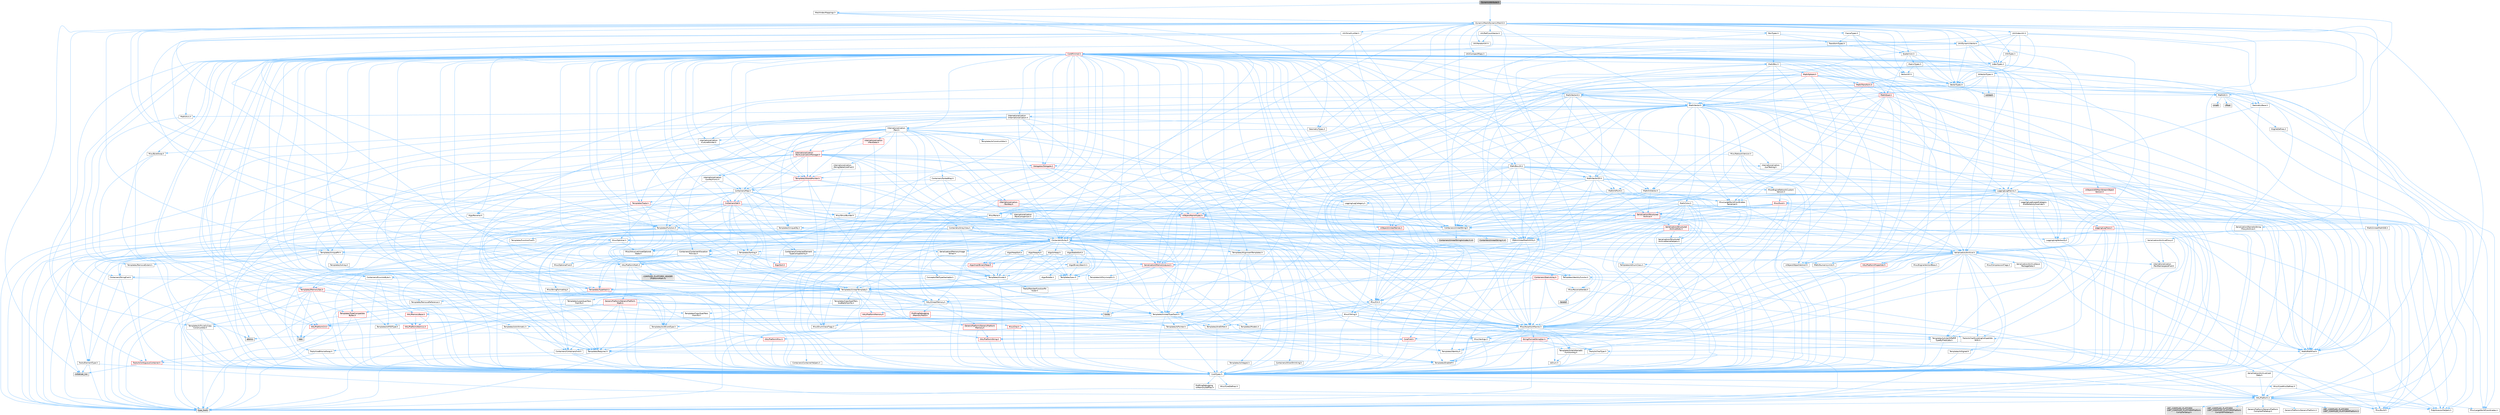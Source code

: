 digraph "DynamicAttribute.h"
{
 // INTERACTIVE_SVG=YES
 // LATEX_PDF_SIZE
  bgcolor="transparent";
  edge [fontname=Helvetica,fontsize=10,labelfontname=Helvetica,labelfontsize=10];
  node [fontname=Helvetica,fontsize=10,shape=box,height=0.2,width=0.4];
  Node1 [id="Node000001",label="DynamicAttribute.h",height=0.2,width=0.4,color="gray40", fillcolor="grey60", style="filled", fontcolor="black",tooltip=" "];
  Node1 -> Node2 [id="edge1_Node000001_Node000002",color="steelblue1",style="solid",tooltip=" "];
  Node2 [id="Node000002",label="DynamicMesh/DynamicMesh3.h",height=0.2,width=0.4,color="grey40", fillcolor="white", style="filled",URL="$d5/d34/DynamicMesh3_8h.html",tooltip=" "];
  Node2 -> Node3 [id="edge2_Node000002_Node000003",color="steelblue1",style="solid",tooltip=" "];
  Node3 [id="Node000003",label="BoxTypes.h",height=0.2,width=0.4,color="grey40", fillcolor="white", style="filled",URL="$d2/da2/BoxTypes_8h.html",tooltip=" "];
  Node3 -> Node4 [id="edge3_Node000003_Node000004",color="steelblue1",style="solid",tooltip=" "];
  Node4 [id="Node000004",label="Math/Box.h",height=0.2,width=0.4,color="grey40", fillcolor="white", style="filled",URL="$de/d0f/Box_8h.html",tooltip=" "];
  Node4 -> Node5 [id="edge4_Node000004_Node000005",color="steelblue1",style="solid",tooltip=" "];
  Node5 [id="Node000005",label="CoreTypes.h",height=0.2,width=0.4,color="grey40", fillcolor="white", style="filled",URL="$dc/dec/CoreTypes_8h.html",tooltip=" "];
  Node5 -> Node6 [id="edge5_Node000005_Node000006",color="steelblue1",style="solid",tooltip=" "];
  Node6 [id="Node000006",label="HAL/Platform.h",height=0.2,width=0.4,color="grey40", fillcolor="white", style="filled",URL="$d9/dd0/Platform_8h.html",tooltip=" "];
  Node6 -> Node7 [id="edge6_Node000006_Node000007",color="steelblue1",style="solid",tooltip=" "];
  Node7 [id="Node000007",label="Misc/Build.h",height=0.2,width=0.4,color="grey40", fillcolor="white", style="filled",URL="$d3/dbb/Build_8h.html",tooltip=" "];
  Node6 -> Node8 [id="edge7_Node000006_Node000008",color="steelblue1",style="solid",tooltip=" "];
  Node8 [id="Node000008",label="Misc/LargeWorldCoordinates.h",height=0.2,width=0.4,color="grey40", fillcolor="white", style="filled",URL="$d2/dcb/LargeWorldCoordinates_8h.html",tooltip=" "];
  Node6 -> Node9 [id="edge8_Node000006_Node000009",color="steelblue1",style="solid",tooltip=" "];
  Node9 [id="Node000009",label="type_traits",height=0.2,width=0.4,color="grey60", fillcolor="#E0E0E0", style="filled",tooltip=" "];
  Node6 -> Node10 [id="edge9_Node000006_Node000010",color="steelblue1",style="solid",tooltip=" "];
  Node10 [id="Node000010",label="PreprocessorHelpers.h",height=0.2,width=0.4,color="grey40", fillcolor="white", style="filled",URL="$db/ddb/PreprocessorHelpers_8h.html",tooltip=" "];
  Node6 -> Node11 [id="edge10_Node000006_Node000011",color="steelblue1",style="solid",tooltip=" "];
  Node11 [id="Node000011",label="UBT_COMPILED_PLATFORM\l/UBT_COMPILED_PLATFORMPlatform\lCompilerPreSetup.h",height=0.2,width=0.4,color="grey60", fillcolor="#E0E0E0", style="filled",tooltip=" "];
  Node6 -> Node12 [id="edge11_Node000006_Node000012",color="steelblue1",style="solid",tooltip=" "];
  Node12 [id="Node000012",label="GenericPlatform/GenericPlatform\lCompilerPreSetup.h",height=0.2,width=0.4,color="grey40", fillcolor="white", style="filled",URL="$d9/dc8/GenericPlatformCompilerPreSetup_8h.html",tooltip=" "];
  Node6 -> Node13 [id="edge12_Node000006_Node000013",color="steelblue1",style="solid",tooltip=" "];
  Node13 [id="Node000013",label="GenericPlatform/GenericPlatform.h",height=0.2,width=0.4,color="grey40", fillcolor="white", style="filled",URL="$d6/d84/GenericPlatform_8h.html",tooltip=" "];
  Node6 -> Node14 [id="edge13_Node000006_Node000014",color="steelblue1",style="solid",tooltip=" "];
  Node14 [id="Node000014",label="UBT_COMPILED_PLATFORM\l/UBT_COMPILED_PLATFORMPlatform.h",height=0.2,width=0.4,color="grey60", fillcolor="#E0E0E0", style="filled",tooltip=" "];
  Node6 -> Node15 [id="edge14_Node000006_Node000015",color="steelblue1",style="solid",tooltip=" "];
  Node15 [id="Node000015",label="UBT_COMPILED_PLATFORM\l/UBT_COMPILED_PLATFORMPlatform\lCompilerSetup.h",height=0.2,width=0.4,color="grey60", fillcolor="#E0E0E0", style="filled",tooltip=" "];
  Node5 -> Node16 [id="edge15_Node000005_Node000016",color="steelblue1",style="solid",tooltip=" "];
  Node16 [id="Node000016",label="ProfilingDebugging\l/UMemoryDefines.h",height=0.2,width=0.4,color="grey40", fillcolor="white", style="filled",URL="$d2/da2/UMemoryDefines_8h.html",tooltip=" "];
  Node5 -> Node17 [id="edge16_Node000005_Node000017",color="steelblue1",style="solid",tooltip=" "];
  Node17 [id="Node000017",label="Misc/CoreMiscDefines.h",height=0.2,width=0.4,color="grey40", fillcolor="white", style="filled",URL="$da/d38/CoreMiscDefines_8h.html",tooltip=" "];
  Node17 -> Node6 [id="edge17_Node000017_Node000006",color="steelblue1",style="solid",tooltip=" "];
  Node17 -> Node10 [id="edge18_Node000017_Node000010",color="steelblue1",style="solid",tooltip=" "];
  Node5 -> Node18 [id="edge19_Node000005_Node000018",color="steelblue1",style="solid",tooltip=" "];
  Node18 [id="Node000018",label="Misc/CoreDefines.h",height=0.2,width=0.4,color="grey40", fillcolor="white", style="filled",URL="$d3/dd2/CoreDefines_8h.html",tooltip=" "];
  Node4 -> Node19 [id="edge20_Node000004_Node000019",color="steelblue1",style="solid",tooltip=" "];
  Node19 [id="Node000019",label="Misc/AssertionMacros.h",height=0.2,width=0.4,color="grey40", fillcolor="white", style="filled",URL="$d0/dfa/AssertionMacros_8h.html",tooltip=" "];
  Node19 -> Node5 [id="edge21_Node000019_Node000005",color="steelblue1",style="solid",tooltip=" "];
  Node19 -> Node6 [id="edge22_Node000019_Node000006",color="steelblue1",style="solid",tooltip=" "];
  Node19 -> Node20 [id="edge23_Node000019_Node000020",color="steelblue1",style="solid",tooltip=" "];
  Node20 [id="Node000020",label="HAL/PlatformMisc.h",height=0.2,width=0.4,color="red", fillcolor="#FFF0F0", style="filled",URL="$d0/df5/PlatformMisc_8h.html",tooltip=" "];
  Node20 -> Node5 [id="edge24_Node000020_Node000005",color="steelblue1",style="solid",tooltip=" "];
  Node19 -> Node10 [id="edge25_Node000019_Node000010",color="steelblue1",style="solid",tooltip=" "];
  Node19 -> Node56 [id="edge26_Node000019_Node000056",color="steelblue1",style="solid",tooltip=" "];
  Node56 [id="Node000056",label="Templates/EnableIf.h",height=0.2,width=0.4,color="grey40", fillcolor="white", style="filled",URL="$d7/d60/EnableIf_8h.html",tooltip=" "];
  Node56 -> Node5 [id="edge27_Node000056_Node000005",color="steelblue1",style="solid",tooltip=" "];
  Node19 -> Node57 [id="edge28_Node000019_Node000057",color="steelblue1",style="solid",tooltip=" "];
  Node57 [id="Node000057",label="Templates/IsArrayOrRefOf\lTypeByPredicate.h",height=0.2,width=0.4,color="grey40", fillcolor="white", style="filled",URL="$d6/da1/IsArrayOrRefOfTypeByPredicate_8h.html",tooltip=" "];
  Node57 -> Node5 [id="edge29_Node000057_Node000005",color="steelblue1",style="solid",tooltip=" "];
  Node19 -> Node58 [id="edge30_Node000019_Node000058",color="steelblue1",style="solid",tooltip=" "];
  Node58 [id="Node000058",label="Templates/IsValidVariadic\lFunctionArg.h",height=0.2,width=0.4,color="grey40", fillcolor="white", style="filled",URL="$d0/dc8/IsValidVariadicFunctionArg_8h.html",tooltip=" "];
  Node58 -> Node5 [id="edge31_Node000058_Node000005",color="steelblue1",style="solid",tooltip=" "];
  Node58 -> Node59 [id="edge32_Node000058_Node000059",color="steelblue1",style="solid",tooltip=" "];
  Node59 [id="Node000059",label="IsEnum.h",height=0.2,width=0.4,color="grey40", fillcolor="white", style="filled",URL="$d4/de5/IsEnum_8h.html",tooltip=" "];
  Node58 -> Node9 [id="edge33_Node000058_Node000009",color="steelblue1",style="solid",tooltip=" "];
  Node19 -> Node60 [id="edge34_Node000019_Node000060",color="steelblue1",style="solid",tooltip=" "];
  Node60 [id="Node000060",label="Traits/IsCharEncodingCompatible\lWith.h",height=0.2,width=0.4,color="grey40", fillcolor="white", style="filled",URL="$df/dd1/IsCharEncodingCompatibleWith_8h.html",tooltip=" "];
  Node60 -> Node9 [id="edge35_Node000060_Node000009",color="steelblue1",style="solid",tooltip=" "];
  Node60 -> Node61 [id="edge36_Node000060_Node000061",color="steelblue1",style="solid",tooltip=" "];
  Node61 [id="Node000061",label="Traits/IsCharType.h",height=0.2,width=0.4,color="grey40", fillcolor="white", style="filled",URL="$db/d51/IsCharType_8h.html",tooltip=" "];
  Node61 -> Node5 [id="edge37_Node000061_Node000005",color="steelblue1",style="solid",tooltip=" "];
  Node19 -> Node62 [id="edge38_Node000019_Node000062",color="steelblue1",style="solid",tooltip=" "];
  Node62 [id="Node000062",label="Misc/VarArgs.h",height=0.2,width=0.4,color="grey40", fillcolor="white", style="filled",URL="$d5/d6f/VarArgs_8h.html",tooltip=" "];
  Node62 -> Node5 [id="edge39_Node000062_Node000005",color="steelblue1",style="solid",tooltip=" "];
  Node19 -> Node63 [id="edge40_Node000019_Node000063",color="steelblue1",style="solid",tooltip=" "];
  Node63 [id="Node000063",label="String/FormatStringSan.h",height=0.2,width=0.4,color="red", fillcolor="#FFF0F0", style="filled",URL="$d3/d8b/FormatStringSan_8h.html",tooltip=" "];
  Node63 -> Node9 [id="edge41_Node000063_Node000009",color="steelblue1",style="solid",tooltip=" "];
  Node63 -> Node5 [id="edge42_Node000063_Node000005",color="steelblue1",style="solid",tooltip=" "];
  Node63 -> Node64 [id="edge43_Node000063_Node000064",color="steelblue1",style="solid",tooltip=" "];
  Node64 [id="Node000064",label="Templates/Requires.h",height=0.2,width=0.4,color="grey40", fillcolor="white", style="filled",URL="$dc/d96/Requires_8h.html",tooltip=" "];
  Node64 -> Node56 [id="edge44_Node000064_Node000056",color="steelblue1",style="solid",tooltip=" "];
  Node64 -> Node9 [id="edge45_Node000064_Node000009",color="steelblue1",style="solid",tooltip=" "];
  Node63 -> Node65 [id="edge46_Node000063_Node000065",color="steelblue1",style="solid",tooltip=" "];
  Node65 [id="Node000065",label="Templates/Identity.h",height=0.2,width=0.4,color="grey40", fillcolor="white", style="filled",URL="$d0/dd5/Identity_8h.html",tooltip=" "];
  Node63 -> Node58 [id="edge47_Node000063_Node000058",color="steelblue1",style="solid",tooltip=" "];
  Node63 -> Node61 [id="edge48_Node000063_Node000061",color="steelblue1",style="solid",tooltip=" "];
  Node63 -> Node28 [id="edge49_Node000063_Node000028",color="steelblue1",style="solid",tooltip=" "];
  Node28 [id="Node000028",label="Containers/ContainersFwd.h",height=0.2,width=0.4,color="grey40", fillcolor="white", style="filled",URL="$d4/d0a/ContainersFwd_8h.html",tooltip=" "];
  Node28 -> Node6 [id="edge50_Node000028_Node000006",color="steelblue1",style="solid",tooltip=" "];
  Node28 -> Node5 [id="edge51_Node000028_Node000005",color="steelblue1",style="solid",tooltip=" "];
  Node28 -> Node25 [id="edge52_Node000028_Node000025",color="steelblue1",style="solid",tooltip=" "];
  Node25 [id="Node000025",label="Traits/IsContiguousContainer.h",height=0.2,width=0.4,color="red", fillcolor="#FFF0F0", style="filled",URL="$d5/d3c/IsContiguousContainer_8h.html",tooltip=" "];
  Node25 -> Node5 [id="edge53_Node000025_Node000005",color="steelblue1",style="solid",tooltip=" "];
  Node25 -> Node24 [id="edge54_Node000025_Node000024",color="steelblue1",style="solid",tooltip=" "];
  Node24 [id="Node000024",label="initializer_list",height=0.2,width=0.4,color="grey60", fillcolor="#E0E0E0", style="filled",tooltip=" "];
  Node19 -> Node69 [id="edge55_Node000019_Node000069",color="steelblue1",style="solid",tooltip=" "];
  Node69 [id="Node000069",label="atomic",height=0.2,width=0.4,color="grey60", fillcolor="#E0E0E0", style="filled",tooltip=" "];
  Node4 -> Node29 [id="edge56_Node000004_Node000029",color="steelblue1",style="solid",tooltip=" "];
  Node29 [id="Node000029",label="Math/MathFwd.h",height=0.2,width=0.4,color="grey40", fillcolor="white", style="filled",URL="$d2/d10/MathFwd_8h.html",tooltip=" "];
  Node29 -> Node6 [id="edge57_Node000029_Node000006",color="steelblue1",style="solid",tooltip=" "];
  Node4 -> Node70 [id="edge58_Node000004_Node000070",color="steelblue1",style="solid",tooltip=" "];
  Node70 [id="Node000070",label="Math/UnrealMathUtility.h",height=0.2,width=0.4,color="grey40", fillcolor="white", style="filled",URL="$db/db8/UnrealMathUtility_8h.html",tooltip=" "];
  Node70 -> Node5 [id="edge59_Node000070_Node000005",color="steelblue1",style="solid",tooltip=" "];
  Node70 -> Node19 [id="edge60_Node000070_Node000019",color="steelblue1",style="solid",tooltip=" "];
  Node70 -> Node71 [id="edge61_Node000070_Node000071",color="steelblue1",style="solid",tooltip=" "];
  Node71 [id="Node000071",label="HAL/PlatformMath.h",height=0.2,width=0.4,color="grey40", fillcolor="white", style="filled",URL="$dc/d53/PlatformMath_8h.html",tooltip=" "];
  Node71 -> Node5 [id="edge62_Node000071_Node000005",color="steelblue1",style="solid",tooltip=" "];
  Node71 -> Node72 [id="edge63_Node000071_Node000072",color="steelblue1",style="solid",tooltip=" "];
  Node72 [id="Node000072",label="GenericPlatform/GenericPlatform\lMath.h",height=0.2,width=0.4,color="red", fillcolor="#FFF0F0", style="filled",URL="$d5/d79/GenericPlatformMath_8h.html",tooltip=" "];
  Node72 -> Node5 [id="edge64_Node000072_Node000005",color="steelblue1",style="solid",tooltip=" "];
  Node72 -> Node28 [id="edge65_Node000072_Node000028",color="steelblue1",style="solid",tooltip=" "];
  Node72 -> Node32 [id="edge66_Node000072_Node000032",color="steelblue1",style="solid",tooltip=" "];
  Node32 [id="Node000032",label="HAL/PlatformCrt.h",height=0.2,width=0.4,color="red", fillcolor="#FFF0F0", style="filled",URL="$d8/d75/PlatformCrt_8h.html",tooltip=" "];
  Node32 -> Node33 [id="edge67_Node000032_Node000033",color="steelblue1",style="solid",tooltip=" "];
  Node33 [id="Node000033",label="new",height=0.2,width=0.4,color="grey60", fillcolor="#E0E0E0", style="filled",tooltip=" "];
  Node72 -> Node73 [id="edge68_Node000072_Node000073",color="steelblue1",style="solid",tooltip=" "];
  Node73 [id="Node000073",label="Templates/AndOrNot.h",height=0.2,width=0.4,color="grey40", fillcolor="white", style="filled",URL="$db/d0a/AndOrNot_8h.html",tooltip=" "];
  Node73 -> Node5 [id="edge69_Node000073_Node000005",color="steelblue1",style="solid",tooltip=" "];
  Node72 -> Node77 [id="edge70_Node000072_Node000077",color="steelblue1",style="solid",tooltip=" "];
  Node77 [id="Node000077",label="Templates/UnrealTypeTraits.h",height=0.2,width=0.4,color="grey40", fillcolor="white", style="filled",URL="$d2/d2d/UnrealTypeTraits_8h.html",tooltip=" "];
  Node77 -> Node5 [id="edge71_Node000077_Node000005",color="steelblue1",style="solid",tooltip=" "];
  Node77 -> Node78 [id="edge72_Node000077_Node000078",color="steelblue1",style="solid",tooltip=" "];
  Node78 [id="Node000078",label="Templates/IsPointer.h",height=0.2,width=0.4,color="grey40", fillcolor="white", style="filled",URL="$d7/d05/IsPointer_8h.html",tooltip=" "];
  Node78 -> Node5 [id="edge73_Node000078_Node000005",color="steelblue1",style="solid",tooltip=" "];
  Node77 -> Node19 [id="edge74_Node000077_Node000019",color="steelblue1",style="solid",tooltip=" "];
  Node77 -> Node73 [id="edge75_Node000077_Node000073",color="steelblue1",style="solid",tooltip=" "];
  Node77 -> Node56 [id="edge76_Node000077_Node000056",color="steelblue1",style="solid",tooltip=" "];
  Node77 -> Node79 [id="edge77_Node000077_Node000079",color="steelblue1",style="solid",tooltip=" "];
  Node79 [id="Node000079",label="Templates/IsArithmetic.h",height=0.2,width=0.4,color="grey40", fillcolor="white", style="filled",URL="$d2/d5d/IsArithmetic_8h.html",tooltip=" "];
  Node79 -> Node5 [id="edge78_Node000079_Node000005",color="steelblue1",style="solid",tooltip=" "];
  Node77 -> Node59 [id="edge79_Node000077_Node000059",color="steelblue1",style="solid",tooltip=" "];
  Node77 -> Node80 [id="edge80_Node000077_Node000080",color="steelblue1",style="solid",tooltip=" "];
  Node80 [id="Node000080",label="Templates/Models.h",height=0.2,width=0.4,color="grey40", fillcolor="white", style="filled",URL="$d3/d0c/Models_8h.html",tooltip=" "];
  Node80 -> Node65 [id="edge81_Node000080_Node000065",color="steelblue1",style="solid",tooltip=" "];
  Node77 -> Node81 [id="edge82_Node000077_Node000081",color="steelblue1",style="solid",tooltip=" "];
  Node81 [id="Node000081",label="Templates/IsPODType.h",height=0.2,width=0.4,color="grey40", fillcolor="white", style="filled",URL="$d7/db1/IsPODType_8h.html",tooltip=" "];
  Node81 -> Node5 [id="edge83_Node000081_Node000005",color="steelblue1",style="solid",tooltip=" "];
  Node77 -> Node82 [id="edge84_Node000077_Node000082",color="steelblue1",style="solid",tooltip=" "];
  Node82 [id="Node000082",label="Templates/IsUECoreType.h",height=0.2,width=0.4,color="grey40", fillcolor="white", style="filled",URL="$d1/db8/IsUECoreType_8h.html",tooltip=" "];
  Node82 -> Node5 [id="edge85_Node000082_Node000005",color="steelblue1",style="solid",tooltip=" "];
  Node82 -> Node9 [id="edge86_Node000082_Node000009",color="steelblue1",style="solid",tooltip=" "];
  Node77 -> Node83 [id="edge87_Node000077_Node000083",color="steelblue1",style="solid",tooltip=" "];
  Node83 [id="Node000083",label="Templates/IsTriviallyCopy\lConstructible.h",height=0.2,width=0.4,color="grey40", fillcolor="white", style="filled",URL="$d3/d78/IsTriviallyCopyConstructible_8h.html",tooltip=" "];
  Node83 -> Node5 [id="edge88_Node000083_Node000005",color="steelblue1",style="solid",tooltip=" "];
  Node83 -> Node9 [id="edge89_Node000083_Node000009",color="steelblue1",style="solid",tooltip=" "];
  Node72 -> Node64 [id="edge90_Node000072_Node000064",color="steelblue1",style="solid",tooltip=" "];
  Node72 -> Node87 [id="edge91_Node000072_Node000087",color="steelblue1",style="solid",tooltip=" "];
  Node87 [id="Node000087",label="Templates/TypeCompatible\lBytes.h",height=0.2,width=0.4,color="red", fillcolor="#FFF0F0", style="filled",URL="$df/d0a/TypeCompatibleBytes_8h.html",tooltip=" "];
  Node87 -> Node5 [id="edge92_Node000087_Node000005",color="steelblue1",style="solid",tooltip=" "];
  Node87 -> Node33 [id="edge93_Node000087_Node000033",color="steelblue1",style="solid",tooltip=" "];
  Node87 -> Node9 [id="edge94_Node000087_Node000009",color="steelblue1",style="solid",tooltip=" "];
  Node72 -> Node88 [id="edge95_Node000072_Node000088",color="steelblue1",style="solid",tooltip=" "];
  Node88 [id="Node000088",label="limits",height=0.2,width=0.4,color="grey60", fillcolor="#E0E0E0", style="filled",tooltip=" "];
  Node72 -> Node9 [id="edge96_Node000072_Node000009",color="steelblue1",style="solid",tooltip=" "];
  Node71 -> Node89 [id="edge97_Node000071_Node000089",color="steelblue1",style="solid",tooltip=" "];
  Node89 [id="Node000089",label="COMPILED_PLATFORM_HEADER\l(PlatformMath.h)",height=0.2,width=0.4,color="grey60", fillcolor="#E0E0E0", style="filled",tooltip=" "];
  Node70 -> Node29 [id="edge98_Node000070_Node000029",color="steelblue1",style="solid",tooltip=" "];
  Node70 -> Node65 [id="edge99_Node000070_Node000065",color="steelblue1",style="solid",tooltip=" "];
  Node70 -> Node64 [id="edge100_Node000070_Node000064",color="steelblue1",style="solid",tooltip=" "];
  Node4 -> Node90 [id="edge101_Node000004_Node000090",color="steelblue1",style="solid",tooltip=" "];
  Node90 [id="Node000090",label="Containers/UnrealString.h",height=0.2,width=0.4,color="grey40", fillcolor="white", style="filled",URL="$d5/dba/UnrealString_8h.html",tooltip=" "];
  Node90 -> Node91 [id="edge102_Node000090_Node000091",color="steelblue1",style="solid",tooltip=" "];
  Node91 [id="Node000091",label="Containers/UnrealStringIncludes.h.inl",height=0.2,width=0.4,color="grey60", fillcolor="#E0E0E0", style="filled",tooltip=" "];
  Node90 -> Node92 [id="edge103_Node000090_Node000092",color="steelblue1",style="solid",tooltip=" "];
  Node92 [id="Node000092",label="Containers/UnrealString.h.inl",height=0.2,width=0.4,color="grey60", fillcolor="#E0E0E0", style="filled",tooltip=" "];
  Node90 -> Node93 [id="edge104_Node000090_Node000093",color="steelblue1",style="solid",tooltip=" "];
  Node93 [id="Node000093",label="Misc/StringFormatArg.h",height=0.2,width=0.4,color="grey40", fillcolor="white", style="filled",URL="$d2/d16/StringFormatArg_8h.html",tooltip=" "];
  Node93 -> Node28 [id="edge105_Node000093_Node000028",color="steelblue1",style="solid",tooltip=" "];
  Node4 -> Node94 [id="edge106_Node000004_Node000094",color="steelblue1",style="solid",tooltip=" "];
  Node94 [id="Node000094",label="Math/Vector.h",height=0.2,width=0.4,color="grey40", fillcolor="white", style="filled",URL="$d6/dbe/Vector_8h.html",tooltip=" "];
  Node94 -> Node5 [id="edge107_Node000094_Node000005",color="steelblue1",style="solid",tooltip=" "];
  Node94 -> Node19 [id="edge108_Node000094_Node000019",color="steelblue1",style="solid",tooltip=" "];
  Node94 -> Node29 [id="edge109_Node000094_Node000029",color="steelblue1",style="solid",tooltip=" "];
  Node94 -> Node42 [id="edge110_Node000094_Node000042",color="steelblue1",style="solid",tooltip=" "];
  Node42 [id="Node000042",label="Math/NumericLimits.h",height=0.2,width=0.4,color="grey40", fillcolor="white", style="filled",URL="$df/d1b/NumericLimits_8h.html",tooltip=" "];
  Node42 -> Node5 [id="edge111_Node000042_Node000005",color="steelblue1",style="solid",tooltip=" "];
  Node94 -> Node95 [id="edge112_Node000094_Node000095",color="steelblue1",style="solid",tooltip=" "];
  Node95 [id="Node000095",label="Misc/Crc.h",height=0.2,width=0.4,color="grey40", fillcolor="white", style="filled",URL="$d4/dd2/Crc_8h.html",tooltip=" "];
  Node95 -> Node5 [id="edge113_Node000095_Node000005",color="steelblue1",style="solid",tooltip=" "];
  Node95 -> Node96 [id="edge114_Node000095_Node000096",color="steelblue1",style="solid",tooltip=" "];
  Node96 [id="Node000096",label="HAL/PlatformString.h",height=0.2,width=0.4,color="red", fillcolor="#FFF0F0", style="filled",URL="$db/db5/PlatformString_8h.html",tooltip=" "];
  Node96 -> Node5 [id="edge115_Node000096_Node000005",color="steelblue1",style="solid",tooltip=" "];
  Node95 -> Node19 [id="edge116_Node000095_Node000019",color="steelblue1",style="solid",tooltip=" "];
  Node95 -> Node98 [id="edge117_Node000095_Node000098",color="steelblue1",style="solid",tooltip=" "];
  Node98 [id="Node000098",label="Misc/CString.h",height=0.2,width=0.4,color="grey40", fillcolor="white", style="filled",URL="$d2/d49/CString_8h.html",tooltip=" "];
  Node98 -> Node5 [id="edge118_Node000098_Node000005",color="steelblue1",style="solid",tooltip=" "];
  Node98 -> Node32 [id="edge119_Node000098_Node000032",color="steelblue1",style="solid",tooltip=" "];
  Node98 -> Node96 [id="edge120_Node000098_Node000096",color="steelblue1",style="solid",tooltip=" "];
  Node98 -> Node19 [id="edge121_Node000098_Node000019",color="steelblue1",style="solid",tooltip=" "];
  Node98 -> Node99 [id="edge122_Node000098_Node000099",color="steelblue1",style="solid",tooltip=" "];
  Node99 [id="Node000099",label="Misc/Char.h",height=0.2,width=0.4,color="red", fillcolor="#FFF0F0", style="filled",URL="$d0/d58/Char_8h.html",tooltip=" "];
  Node99 -> Node5 [id="edge123_Node000099_Node000005",color="steelblue1",style="solid",tooltip=" "];
  Node99 -> Node9 [id="edge124_Node000099_Node000009",color="steelblue1",style="solid",tooltip=" "];
  Node98 -> Node62 [id="edge125_Node000098_Node000062",color="steelblue1",style="solid",tooltip=" "];
  Node98 -> Node57 [id="edge126_Node000098_Node000057",color="steelblue1",style="solid",tooltip=" "];
  Node98 -> Node58 [id="edge127_Node000098_Node000058",color="steelblue1",style="solid",tooltip=" "];
  Node98 -> Node60 [id="edge128_Node000098_Node000060",color="steelblue1",style="solid",tooltip=" "];
  Node95 -> Node99 [id="edge129_Node000095_Node000099",color="steelblue1",style="solid",tooltip=" "];
  Node95 -> Node77 [id="edge130_Node000095_Node000077",color="steelblue1",style="solid",tooltip=" "];
  Node95 -> Node61 [id="edge131_Node000095_Node000061",color="steelblue1",style="solid",tooltip=" "];
  Node94 -> Node70 [id="edge132_Node000094_Node000070",color="steelblue1",style="solid",tooltip=" "];
  Node94 -> Node90 [id="edge133_Node000094_Node000090",color="steelblue1",style="solid",tooltip=" "];
  Node94 -> Node103 [id="edge134_Node000094_Node000103",color="steelblue1",style="solid",tooltip=" "];
  Node103 [id="Node000103",label="Misc/Parse.h",height=0.2,width=0.4,color="grey40", fillcolor="white", style="filled",URL="$dc/d71/Parse_8h.html",tooltip=" "];
  Node103 -> Node22 [id="edge135_Node000103_Node000022",color="steelblue1",style="solid",tooltip=" "];
  Node22 [id="Node000022",label="Containers/StringFwd.h",height=0.2,width=0.4,color="grey40", fillcolor="white", style="filled",URL="$df/d37/StringFwd_8h.html",tooltip=" "];
  Node22 -> Node5 [id="edge136_Node000022_Node000005",color="steelblue1",style="solid",tooltip=" "];
  Node22 -> Node23 [id="edge137_Node000022_Node000023",color="steelblue1",style="solid",tooltip=" "];
  Node23 [id="Node000023",label="Traits/ElementType.h",height=0.2,width=0.4,color="grey40", fillcolor="white", style="filled",URL="$d5/d4f/ElementType_8h.html",tooltip=" "];
  Node23 -> Node6 [id="edge138_Node000023_Node000006",color="steelblue1",style="solid",tooltip=" "];
  Node23 -> Node24 [id="edge139_Node000023_Node000024",color="steelblue1",style="solid",tooltip=" "];
  Node23 -> Node9 [id="edge140_Node000023_Node000009",color="steelblue1",style="solid",tooltip=" "];
  Node22 -> Node25 [id="edge141_Node000022_Node000025",color="steelblue1",style="solid",tooltip=" "];
  Node103 -> Node90 [id="edge142_Node000103_Node000090",color="steelblue1",style="solid",tooltip=" "];
  Node103 -> Node5 [id="edge143_Node000103_Node000005",color="steelblue1",style="solid",tooltip=" "];
  Node103 -> Node32 [id="edge144_Node000103_Node000032",color="steelblue1",style="solid",tooltip=" "];
  Node103 -> Node7 [id="edge145_Node000103_Node000007",color="steelblue1",style="solid",tooltip=" "];
  Node103 -> Node44 [id="edge146_Node000103_Node000044",color="steelblue1",style="solid",tooltip=" "];
  Node44 [id="Node000044",label="Misc/EnumClassFlags.h",height=0.2,width=0.4,color="grey40", fillcolor="white", style="filled",URL="$d8/de7/EnumClassFlags_8h.html",tooltip=" "];
  Node103 -> Node104 [id="edge147_Node000103_Node000104",color="steelblue1",style="solid",tooltip=" "];
  Node104 [id="Node000104",label="Templates/Function.h",height=0.2,width=0.4,color="grey40", fillcolor="white", style="filled",URL="$df/df5/Function_8h.html",tooltip=" "];
  Node104 -> Node5 [id="edge148_Node000104_Node000005",color="steelblue1",style="solid",tooltip=" "];
  Node104 -> Node19 [id="edge149_Node000104_Node000019",color="steelblue1",style="solid",tooltip=" "];
  Node104 -> Node105 [id="edge150_Node000104_Node000105",color="steelblue1",style="solid",tooltip=" "];
  Node105 [id="Node000105",label="Misc/IntrusiveUnsetOptional\lState.h",height=0.2,width=0.4,color="grey40", fillcolor="white", style="filled",URL="$d2/d0a/IntrusiveUnsetOptionalState_8h.html",tooltip=" "];
  Node105 -> Node106 [id="edge151_Node000105_Node000106",color="steelblue1",style="solid",tooltip=" "];
  Node106 [id="Node000106",label="Misc/OptionalFwd.h",height=0.2,width=0.4,color="grey40", fillcolor="white", style="filled",URL="$dc/d50/OptionalFwd_8h.html",tooltip=" "];
  Node104 -> Node107 [id="edge152_Node000104_Node000107",color="steelblue1",style="solid",tooltip=" "];
  Node107 [id="Node000107",label="HAL/UnrealMemory.h",height=0.2,width=0.4,color="grey40", fillcolor="white", style="filled",URL="$d9/d96/UnrealMemory_8h.html",tooltip=" "];
  Node107 -> Node5 [id="edge153_Node000107_Node000005",color="steelblue1",style="solid",tooltip=" "];
  Node107 -> Node108 [id="edge154_Node000107_Node000108",color="steelblue1",style="solid",tooltip=" "];
  Node108 [id="Node000108",label="GenericPlatform/GenericPlatform\lMemory.h",height=0.2,width=0.4,color="red", fillcolor="#FFF0F0", style="filled",URL="$dd/d22/GenericPlatformMemory_8h.html",tooltip=" "];
  Node108 -> Node27 [id="edge155_Node000108_Node000027",color="steelblue1",style="solid",tooltip=" "];
  Node27 [id="Node000027",label="CoreFwd.h",height=0.2,width=0.4,color="red", fillcolor="#FFF0F0", style="filled",URL="$d1/d1e/CoreFwd_8h.html",tooltip=" "];
  Node27 -> Node5 [id="edge156_Node000027_Node000005",color="steelblue1",style="solid",tooltip=" "];
  Node27 -> Node28 [id="edge157_Node000027_Node000028",color="steelblue1",style="solid",tooltip=" "];
  Node27 -> Node29 [id="edge158_Node000027_Node000029",color="steelblue1",style="solid",tooltip=" "];
  Node108 -> Node5 [id="edge159_Node000108_Node000005",color="steelblue1",style="solid",tooltip=" "];
  Node108 -> Node96 [id="edge160_Node000108_Node000096",color="steelblue1",style="solid",tooltip=" "];
  Node107 -> Node109 [id="edge161_Node000107_Node000109",color="steelblue1",style="solid",tooltip=" "];
  Node109 [id="Node000109",label="HAL/MemoryBase.h",height=0.2,width=0.4,color="red", fillcolor="#FFF0F0", style="filled",URL="$d6/d9f/MemoryBase_8h.html",tooltip=" "];
  Node109 -> Node5 [id="edge162_Node000109_Node000005",color="steelblue1",style="solid",tooltip=" "];
  Node109 -> Node49 [id="edge163_Node000109_Node000049",color="steelblue1",style="solid",tooltip=" "];
  Node49 [id="Node000049",label="HAL/PlatformAtomics.h",height=0.2,width=0.4,color="red", fillcolor="#FFF0F0", style="filled",URL="$d3/d36/PlatformAtomics_8h.html",tooltip=" "];
  Node49 -> Node5 [id="edge164_Node000049_Node000005",color="steelblue1",style="solid",tooltip=" "];
  Node109 -> Node32 [id="edge165_Node000109_Node000032",color="steelblue1",style="solid",tooltip=" "];
  Node107 -> Node118 [id="edge166_Node000107_Node000118",color="steelblue1",style="solid",tooltip=" "];
  Node118 [id="Node000118",label="HAL/PlatformMemory.h",height=0.2,width=0.4,color="red", fillcolor="#FFF0F0", style="filled",URL="$de/d68/PlatformMemory_8h.html",tooltip=" "];
  Node118 -> Node5 [id="edge167_Node000118_Node000005",color="steelblue1",style="solid",tooltip=" "];
  Node118 -> Node108 [id="edge168_Node000118_Node000108",color="steelblue1",style="solid",tooltip=" "];
  Node107 -> Node120 [id="edge169_Node000107_Node000120",color="steelblue1",style="solid",tooltip=" "];
  Node120 [id="Node000120",label="ProfilingDebugging\l/MemoryTrace.h",height=0.2,width=0.4,color="red", fillcolor="#FFF0F0", style="filled",URL="$da/dd7/MemoryTrace_8h.html",tooltip=" "];
  Node120 -> Node6 [id="edge170_Node000120_Node000006",color="steelblue1",style="solid",tooltip=" "];
  Node120 -> Node44 [id="edge171_Node000120_Node000044",color="steelblue1",style="solid",tooltip=" "];
  Node107 -> Node78 [id="edge172_Node000107_Node000078",color="steelblue1",style="solid",tooltip=" "];
  Node104 -> Node121 [id="edge173_Node000104_Node000121",color="steelblue1",style="solid",tooltip=" "];
  Node121 [id="Node000121",label="Templates/FunctionFwd.h",height=0.2,width=0.4,color="grey40", fillcolor="white", style="filled",URL="$d6/d54/FunctionFwd_8h.html",tooltip=" "];
  Node104 -> Node77 [id="edge174_Node000104_Node000077",color="steelblue1",style="solid",tooltip=" "];
  Node104 -> Node122 [id="edge175_Node000104_Node000122",color="steelblue1",style="solid",tooltip=" "];
  Node122 [id="Node000122",label="Templates/Invoke.h",height=0.2,width=0.4,color="grey40", fillcolor="white", style="filled",URL="$d7/deb/Invoke_8h.html",tooltip=" "];
  Node122 -> Node5 [id="edge176_Node000122_Node000005",color="steelblue1",style="solid",tooltip=" "];
  Node122 -> Node123 [id="edge177_Node000122_Node000123",color="steelblue1",style="solid",tooltip=" "];
  Node123 [id="Node000123",label="Traits/MemberFunctionPtr\lOuter.h",height=0.2,width=0.4,color="grey40", fillcolor="white", style="filled",URL="$db/da7/MemberFunctionPtrOuter_8h.html",tooltip=" "];
  Node122 -> Node124 [id="edge178_Node000122_Node000124",color="steelblue1",style="solid",tooltip=" "];
  Node124 [id="Node000124",label="Templates/UnrealTemplate.h",height=0.2,width=0.4,color="grey40", fillcolor="white", style="filled",URL="$d4/d24/UnrealTemplate_8h.html",tooltip=" "];
  Node124 -> Node5 [id="edge179_Node000124_Node000005",color="steelblue1",style="solid",tooltip=" "];
  Node124 -> Node78 [id="edge180_Node000124_Node000078",color="steelblue1",style="solid",tooltip=" "];
  Node124 -> Node107 [id="edge181_Node000124_Node000107",color="steelblue1",style="solid",tooltip=" "];
  Node124 -> Node125 [id="edge182_Node000124_Node000125",color="steelblue1",style="solid",tooltip=" "];
  Node125 [id="Node000125",label="Templates/CopyQualifiers\lAndRefsFromTo.h",height=0.2,width=0.4,color="grey40", fillcolor="white", style="filled",URL="$d3/db3/CopyQualifiersAndRefsFromTo_8h.html",tooltip=" "];
  Node125 -> Node126 [id="edge183_Node000125_Node000126",color="steelblue1",style="solid",tooltip=" "];
  Node126 [id="Node000126",label="Templates/CopyQualifiers\lFromTo.h",height=0.2,width=0.4,color="grey40", fillcolor="white", style="filled",URL="$d5/db4/CopyQualifiersFromTo_8h.html",tooltip=" "];
  Node124 -> Node77 [id="edge184_Node000124_Node000077",color="steelblue1",style="solid",tooltip=" "];
  Node124 -> Node75 [id="edge185_Node000124_Node000075",color="steelblue1",style="solid",tooltip=" "];
  Node75 [id="Node000075",label="Templates/RemoveReference.h",height=0.2,width=0.4,color="grey40", fillcolor="white", style="filled",URL="$da/dbe/RemoveReference_8h.html",tooltip=" "];
  Node75 -> Node5 [id="edge186_Node000075_Node000005",color="steelblue1",style="solid",tooltip=" "];
  Node124 -> Node64 [id="edge187_Node000124_Node000064",color="steelblue1",style="solid",tooltip=" "];
  Node124 -> Node87 [id="edge188_Node000124_Node000087",color="steelblue1",style="solid",tooltip=" "];
  Node124 -> Node65 [id="edge189_Node000124_Node000065",color="steelblue1",style="solid",tooltip=" "];
  Node124 -> Node25 [id="edge190_Node000124_Node000025",color="steelblue1",style="solid",tooltip=" "];
  Node124 -> Node127 [id="edge191_Node000124_Node000127",color="steelblue1",style="solid",tooltip=" "];
  Node127 [id="Node000127",label="Traits/UseBitwiseSwap.h",height=0.2,width=0.4,color="grey40", fillcolor="white", style="filled",URL="$db/df3/UseBitwiseSwap_8h.html",tooltip=" "];
  Node127 -> Node5 [id="edge192_Node000127_Node000005",color="steelblue1",style="solid",tooltip=" "];
  Node127 -> Node9 [id="edge193_Node000127_Node000009",color="steelblue1",style="solid",tooltip=" "];
  Node124 -> Node9 [id="edge194_Node000124_Node000009",color="steelblue1",style="solid",tooltip=" "];
  Node122 -> Node9 [id="edge195_Node000122_Node000009",color="steelblue1",style="solid",tooltip=" "];
  Node104 -> Node124 [id="edge196_Node000104_Node000124",color="steelblue1",style="solid",tooltip=" "];
  Node104 -> Node64 [id="edge197_Node000104_Node000064",color="steelblue1",style="solid",tooltip=" "];
  Node104 -> Node70 [id="edge198_Node000104_Node000070",color="steelblue1",style="solid",tooltip=" "];
  Node104 -> Node33 [id="edge199_Node000104_Node000033",color="steelblue1",style="solid",tooltip=" "];
  Node104 -> Node9 [id="edge200_Node000104_Node000009",color="steelblue1",style="solid",tooltip=" "];
  Node94 -> Node128 [id="edge201_Node000094_Node000128",color="steelblue1",style="solid",tooltip=" "];
  Node128 [id="Node000128",label="Misc/LargeWorldCoordinates\lSerializer.h",height=0.2,width=0.4,color="grey40", fillcolor="white", style="filled",URL="$d7/df9/LargeWorldCoordinatesSerializer_8h.html",tooltip=" "];
  Node128 -> Node129 [id="edge202_Node000128_Node000129",color="steelblue1",style="solid",tooltip=" "];
  Node129 [id="Node000129",label="UObject/NameTypes.h",height=0.2,width=0.4,color="red", fillcolor="#FFF0F0", style="filled",URL="$d6/d35/NameTypes_8h.html",tooltip=" "];
  Node129 -> Node5 [id="edge203_Node000129_Node000005",color="steelblue1",style="solid",tooltip=" "];
  Node129 -> Node19 [id="edge204_Node000129_Node000019",color="steelblue1",style="solid",tooltip=" "];
  Node129 -> Node107 [id="edge205_Node000129_Node000107",color="steelblue1",style="solid",tooltip=" "];
  Node129 -> Node77 [id="edge206_Node000129_Node000077",color="steelblue1",style="solid",tooltip=" "];
  Node129 -> Node124 [id="edge207_Node000129_Node000124",color="steelblue1",style="solid",tooltip=" "];
  Node129 -> Node90 [id="edge208_Node000129_Node000090",color="steelblue1",style="solid",tooltip=" "];
  Node129 -> Node22 [id="edge209_Node000129_Node000022",color="steelblue1",style="solid",tooltip=" "];
  Node129 -> Node180 [id="edge210_Node000129_Node000180",color="steelblue1",style="solid",tooltip=" "];
  Node180 [id="Node000180",label="UObject/UnrealNames.h",height=0.2,width=0.4,color="red", fillcolor="#FFF0F0", style="filled",URL="$d8/db1/UnrealNames_8h.html",tooltip=" "];
  Node180 -> Node5 [id="edge211_Node000180_Node000005",color="steelblue1",style="solid",tooltip=" "];
  Node129 -> Node154 [id="edge212_Node000129_Node000154",color="steelblue1",style="solid",tooltip=" "];
  Node154 [id="Node000154",label="Serialization/MemoryLayout.h",height=0.2,width=0.4,color="red", fillcolor="#FFF0F0", style="filled",URL="$d7/d66/MemoryLayout_8h.html",tooltip=" "];
  Node154 -> Node157 [id="edge213_Node000154_Node000157",color="steelblue1",style="solid",tooltip=" "];
  Node157 [id="Node000157",label="Containers/EnumAsByte.h",height=0.2,width=0.4,color="grey40", fillcolor="white", style="filled",URL="$d6/d9a/EnumAsByte_8h.html",tooltip=" "];
  Node157 -> Node5 [id="edge214_Node000157_Node000005",color="steelblue1",style="solid",tooltip=" "];
  Node157 -> Node81 [id="edge215_Node000157_Node000081",color="steelblue1",style="solid",tooltip=" "];
  Node157 -> Node158 [id="edge216_Node000157_Node000158",color="steelblue1",style="solid",tooltip=" "];
  Node158 [id="Node000158",label="Templates/TypeHash.h",height=0.2,width=0.4,color="red", fillcolor="#FFF0F0", style="filled",URL="$d1/d62/TypeHash_8h.html",tooltip=" "];
  Node158 -> Node5 [id="edge217_Node000158_Node000005",color="steelblue1",style="solid",tooltip=" "];
  Node158 -> Node64 [id="edge218_Node000158_Node000064",color="steelblue1",style="solid",tooltip=" "];
  Node158 -> Node95 [id="edge219_Node000158_Node000095",color="steelblue1",style="solid",tooltip=" "];
  Node158 -> Node9 [id="edge220_Node000158_Node000009",color="steelblue1",style="solid",tooltip=" "];
  Node154 -> Node22 [id="edge221_Node000154_Node000022",color="steelblue1",style="solid",tooltip=" "];
  Node154 -> Node107 [id="edge222_Node000154_Node000107",color="steelblue1",style="solid",tooltip=" "];
  Node154 -> Node56 [id="edge223_Node000154_Node000056",color="steelblue1",style="solid",tooltip=" "];
  Node154 -> Node136 [id="edge224_Node000154_Node000136",color="steelblue1",style="solid",tooltip=" "];
  Node136 [id="Node000136",label="Templates/IsPolymorphic.h",height=0.2,width=0.4,color="grey40", fillcolor="white", style="filled",URL="$dc/d20/IsPolymorphic_8h.html",tooltip=" "];
  Node154 -> Node80 [id="edge225_Node000154_Node000080",color="steelblue1",style="solid",tooltip=" "];
  Node154 -> Node124 [id="edge226_Node000154_Node000124",color="steelblue1",style="solid",tooltip=" "];
  Node129 -> Node105 [id="edge227_Node000129_Node000105",color="steelblue1",style="solid",tooltip=" "];
  Node128 -> Node152 [id="edge228_Node000128_Node000152",color="steelblue1",style="solid",tooltip=" "];
  Node152 [id="Node000152",label="UObject/ObjectVersion.h",height=0.2,width=0.4,color="grey40", fillcolor="white", style="filled",URL="$da/d63/ObjectVersion_8h.html",tooltip=" "];
  Node152 -> Node5 [id="edge229_Node000152_Node000005",color="steelblue1",style="solid",tooltip=" "];
  Node128 -> Node188 [id="edge230_Node000128_Node000188",color="steelblue1",style="solid",tooltip=" "];
  Node188 [id="Node000188",label="Serialization/Structured\lArchive.h",height=0.2,width=0.4,color="red", fillcolor="#FFF0F0", style="filled",URL="$d9/d1e/StructuredArchive_8h.html",tooltip=" "];
  Node188 -> Node138 [id="edge231_Node000188_Node000138",color="steelblue1",style="solid",tooltip=" "];
  Node138 [id="Node000138",label="Containers/Array.h",height=0.2,width=0.4,color="grey40", fillcolor="white", style="filled",URL="$df/dd0/Array_8h.html",tooltip=" "];
  Node138 -> Node5 [id="edge232_Node000138_Node000005",color="steelblue1",style="solid",tooltip=" "];
  Node138 -> Node19 [id="edge233_Node000138_Node000019",color="steelblue1",style="solid",tooltip=" "];
  Node138 -> Node105 [id="edge234_Node000138_Node000105",color="steelblue1",style="solid",tooltip=" "];
  Node138 -> Node139 [id="edge235_Node000138_Node000139",color="steelblue1",style="solid",tooltip=" "];
  Node139 [id="Node000139",label="Misc/ReverseIterate.h",height=0.2,width=0.4,color="grey40", fillcolor="white", style="filled",URL="$db/de3/ReverseIterate_8h.html",tooltip=" "];
  Node139 -> Node6 [id="edge236_Node000139_Node000006",color="steelblue1",style="solid",tooltip=" "];
  Node139 -> Node140 [id="edge237_Node000139_Node000140",color="steelblue1",style="solid",tooltip=" "];
  Node140 [id="Node000140",label="iterator",height=0.2,width=0.4,color="grey60", fillcolor="#E0E0E0", style="filled",tooltip=" "];
  Node138 -> Node107 [id="edge238_Node000138_Node000107",color="steelblue1",style="solid",tooltip=" "];
  Node138 -> Node77 [id="edge239_Node000138_Node000077",color="steelblue1",style="solid",tooltip=" "];
  Node138 -> Node124 [id="edge240_Node000138_Node000124",color="steelblue1",style="solid",tooltip=" "];
  Node138 -> Node141 [id="edge241_Node000138_Node000141",color="steelblue1",style="solid",tooltip=" "];
  Node141 [id="Node000141",label="Containers/AllowShrinking.h",height=0.2,width=0.4,color="grey40", fillcolor="white", style="filled",URL="$d7/d1a/AllowShrinking_8h.html",tooltip=" "];
  Node141 -> Node5 [id="edge242_Node000141_Node000005",color="steelblue1",style="solid",tooltip=" "];
  Node138 -> Node134 [id="edge243_Node000138_Node000134",color="steelblue1",style="solid",tooltip=" "];
  Node134 [id="Node000134",label="Containers/ContainerAllocation\lPolicies.h",height=0.2,width=0.4,color="grey40", fillcolor="white", style="filled",URL="$d7/dff/ContainerAllocationPolicies_8h.html",tooltip=" "];
  Node134 -> Node5 [id="edge244_Node000134_Node000005",color="steelblue1",style="solid",tooltip=" "];
  Node134 -> Node135 [id="edge245_Node000134_Node000135",color="steelblue1",style="solid",tooltip=" "];
  Node135 [id="Node000135",label="Containers/ContainerHelpers.h",height=0.2,width=0.4,color="grey40", fillcolor="white", style="filled",URL="$d7/d33/ContainerHelpers_8h.html",tooltip=" "];
  Node135 -> Node5 [id="edge246_Node000135_Node000005",color="steelblue1",style="solid",tooltip=" "];
  Node134 -> Node134 [id="edge247_Node000134_Node000134",color="steelblue1",style="solid",tooltip=" "];
  Node134 -> Node71 [id="edge248_Node000134_Node000071",color="steelblue1",style="solid",tooltip=" "];
  Node134 -> Node107 [id="edge249_Node000134_Node000107",color="steelblue1",style="solid",tooltip=" "];
  Node134 -> Node42 [id="edge250_Node000134_Node000042",color="steelblue1",style="solid",tooltip=" "];
  Node134 -> Node19 [id="edge251_Node000134_Node000019",color="steelblue1",style="solid",tooltip=" "];
  Node134 -> Node136 [id="edge252_Node000134_Node000136",color="steelblue1",style="solid",tooltip=" "];
  Node134 -> Node137 [id="edge253_Node000134_Node000137",color="steelblue1",style="solid",tooltip=" "];
  Node137 [id="Node000137",label="Templates/MemoryOps.h",height=0.2,width=0.4,color="red", fillcolor="#FFF0F0", style="filled",URL="$db/dea/MemoryOps_8h.html",tooltip=" "];
  Node137 -> Node5 [id="edge254_Node000137_Node000005",color="steelblue1",style="solid",tooltip=" "];
  Node137 -> Node107 [id="edge255_Node000137_Node000107",color="steelblue1",style="solid",tooltip=" "];
  Node137 -> Node83 [id="edge256_Node000137_Node000083",color="steelblue1",style="solid",tooltip=" "];
  Node137 -> Node64 [id="edge257_Node000137_Node000064",color="steelblue1",style="solid",tooltip=" "];
  Node137 -> Node77 [id="edge258_Node000137_Node000077",color="steelblue1",style="solid",tooltip=" "];
  Node137 -> Node127 [id="edge259_Node000137_Node000127",color="steelblue1",style="solid",tooltip=" "];
  Node137 -> Node33 [id="edge260_Node000137_Node000033",color="steelblue1",style="solid",tooltip=" "];
  Node137 -> Node9 [id="edge261_Node000137_Node000009",color="steelblue1",style="solid",tooltip=" "];
  Node134 -> Node87 [id="edge262_Node000134_Node000087",color="steelblue1",style="solid",tooltip=" "];
  Node134 -> Node9 [id="edge263_Node000134_Node000009",color="steelblue1",style="solid",tooltip=" "];
  Node138 -> Node142 [id="edge264_Node000138_Node000142",color="steelblue1",style="solid",tooltip=" "];
  Node142 [id="Node000142",label="Containers/ContainerElement\lTypeCompatibility.h",height=0.2,width=0.4,color="grey40", fillcolor="white", style="filled",URL="$df/ddf/ContainerElementTypeCompatibility_8h.html",tooltip=" "];
  Node142 -> Node5 [id="edge265_Node000142_Node000005",color="steelblue1",style="solid",tooltip=" "];
  Node142 -> Node77 [id="edge266_Node000142_Node000077",color="steelblue1",style="solid",tooltip=" "];
  Node138 -> Node143 [id="edge267_Node000138_Node000143",color="steelblue1",style="solid",tooltip=" "];
  Node143 [id="Node000143",label="Serialization/Archive.h",height=0.2,width=0.4,color="grey40", fillcolor="white", style="filled",URL="$d7/d3b/Archive_8h.html",tooltip=" "];
  Node143 -> Node27 [id="edge268_Node000143_Node000027",color="steelblue1",style="solid",tooltip=" "];
  Node143 -> Node5 [id="edge269_Node000143_Node000005",color="steelblue1",style="solid",tooltip=" "];
  Node143 -> Node144 [id="edge270_Node000143_Node000144",color="steelblue1",style="solid",tooltip=" "];
  Node144 [id="Node000144",label="HAL/PlatformProperties.h",height=0.2,width=0.4,color="red", fillcolor="#FFF0F0", style="filled",URL="$d9/db0/PlatformProperties_8h.html",tooltip=" "];
  Node144 -> Node5 [id="edge271_Node000144_Node000005",color="steelblue1",style="solid",tooltip=" "];
  Node143 -> Node147 [id="edge272_Node000143_Node000147",color="steelblue1",style="solid",tooltip=" "];
  Node147 [id="Node000147",label="Internationalization\l/TextNamespaceFwd.h",height=0.2,width=0.4,color="grey40", fillcolor="white", style="filled",URL="$d8/d97/TextNamespaceFwd_8h.html",tooltip=" "];
  Node147 -> Node5 [id="edge273_Node000147_Node000005",color="steelblue1",style="solid",tooltip=" "];
  Node143 -> Node29 [id="edge274_Node000143_Node000029",color="steelblue1",style="solid",tooltip=" "];
  Node143 -> Node19 [id="edge275_Node000143_Node000019",color="steelblue1",style="solid",tooltip=" "];
  Node143 -> Node7 [id="edge276_Node000143_Node000007",color="steelblue1",style="solid",tooltip=" "];
  Node143 -> Node43 [id="edge277_Node000143_Node000043",color="steelblue1",style="solid",tooltip=" "];
  Node43 [id="Node000043",label="Misc/CompressionFlags.h",height=0.2,width=0.4,color="grey40", fillcolor="white", style="filled",URL="$d9/d76/CompressionFlags_8h.html",tooltip=" "];
  Node143 -> Node148 [id="edge278_Node000143_Node000148",color="steelblue1",style="solid",tooltip=" "];
  Node148 [id="Node000148",label="Misc/EngineVersionBase.h",height=0.2,width=0.4,color="grey40", fillcolor="white", style="filled",URL="$d5/d2b/EngineVersionBase_8h.html",tooltip=" "];
  Node148 -> Node5 [id="edge279_Node000148_Node000005",color="steelblue1",style="solid",tooltip=" "];
  Node143 -> Node62 [id="edge280_Node000143_Node000062",color="steelblue1",style="solid",tooltip=" "];
  Node143 -> Node149 [id="edge281_Node000143_Node000149",color="steelblue1",style="solid",tooltip=" "];
  Node149 [id="Node000149",label="Serialization/ArchiveCook\lData.h",height=0.2,width=0.4,color="grey40", fillcolor="white", style="filled",URL="$dc/db6/ArchiveCookData_8h.html",tooltip=" "];
  Node149 -> Node6 [id="edge282_Node000149_Node000006",color="steelblue1",style="solid",tooltip=" "];
  Node143 -> Node150 [id="edge283_Node000143_Node000150",color="steelblue1",style="solid",tooltip=" "];
  Node150 [id="Node000150",label="Serialization/ArchiveSave\lPackageData.h",height=0.2,width=0.4,color="grey40", fillcolor="white", style="filled",URL="$d1/d37/ArchiveSavePackageData_8h.html",tooltip=" "];
  Node143 -> Node56 [id="edge284_Node000143_Node000056",color="steelblue1",style="solid",tooltip=" "];
  Node143 -> Node57 [id="edge285_Node000143_Node000057",color="steelblue1",style="solid",tooltip=" "];
  Node143 -> Node151 [id="edge286_Node000143_Node000151",color="steelblue1",style="solid",tooltip=" "];
  Node151 [id="Node000151",label="Templates/IsEnumClass.h",height=0.2,width=0.4,color="grey40", fillcolor="white", style="filled",URL="$d7/d15/IsEnumClass_8h.html",tooltip=" "];
  Node151 -> Node5 [id="edge287_Node000151_Node000005",color="steelblue1",style="solid",tooltip=" "];
  Node151 -> Node73 [id="edge288_Node000151_Node000073",color="steelblue1",style="solid",tooltip=" "];
  Node143 -> Node85 [id="edge289_Node000143_Node000085",color="steelblue1",style="solid",tooltip=" "];
  Node85 [id="Node000085",label="Templates/IsSigned.h",height=0.2,width=0.4,color="grey40", fillcolor="white", style="filled",URL="$d8/dd8/IsSigned_8h.html",tooltip=" "];
  Node85 -> Node5 [id="edge290_Node000085_Node000005",color="steelblue1",style="solid",tooltip=" "];
  Node143 -> Node58 [id="edge291_Node000143_Node000058",color="steelblue1",style="solid",tooltip=" "];
  Node143 -> Node124 [id="edge292_Node000143_Node000124",color="steelblue1",style="solid",tooltip=" "];
  Node143 -> Node60 [id="edge293_Node000143_Node000060",color="steelblue1",style="solid",tooltip=" "];
  Node143 -> Node152 [id="edge294_Node000143_Node000152",color="steelblue1",style="solid",tooltip=" "];
  Node138 -> Node153 [id="edge295_Node000138_Node000153",color="steelblue1",style="solid",tooltip=" "];
  Node153 [id="Node000153",label="Serialization/MemoryImage\lWriter.h",height=0.2,width=0.4,color="grey40", fillcolor="white", style="filled",URL="$d0/d08/MemoryImageWriter_8h.html",tooltip=" "];
  Node153 -> Node5 [id="edge296_Node000153_Node000005",color="steelblue1",style="solid",tooltip=" "];
  Node153 -> Node154 [id="edge297_Node000153_Node000154",color="steelblue1",style="solid",tooltip=" "];
  Node138 -> Node162 [id="edge298_Node000138_Node000162",color="steelblue1",style="solid",tooltip=" "];
  Node162 [id="Node000162",label="Algo/Heapify.h",height=0.2,width=0.4,color="grey40", fillcolor="white", style="filled",URL="$d0/d2a/Heapify_8h.html",tooltip=" "];
  Node162 -> Node163 [id="edge299_Node000162_Node000163",color="steelblue1",style="solid",tooltip=" "];
  Node163 [id="Node000163",label="Algo/Impl/BinaryHeap.h",height=0.2,width=0.4,color="red", fillcolor="#FFF0F0", style="filled",URL="$d7/da3/Algo_2Impl_2BinaryHeap_8h.html",tooltip=" "];
  Node163 -> Node122 [id="edge300_Node000163_Node000122",color="steelblue1",style="solid",tooltip=" "];
  Node163 -> Node9 [id="edge301_Node000163_Node000009",color="steelblue1",style="solid",tooltip=" "];
  Node162 -> Node166 [id="edge302_Node000162_Node000166",color="steelblue1",style="solid",tooltip=" "];
  Node166 [id="Node000166",label="Templates/IdentityFunctor.h",height=0.2,width=0.4,color="grey40", fillcolor="white", style="filled",URL="$d7/d2e/IdentityFunctor_8h.html",tooltip=" "];
  Node166 -> Node6 [id="edge303_Node000166_Node000006",color="steelblue1",style="solid",tooltip=" "];
  Node162 -> Node122 [id="edge304_Node000162_Node000122",color="steelblue1",style="solid",tooltip=" "];
  Node162 -> Node167 [id="edge305_Node000162_Node000167",color="steelblue1",style="solid",tooltip=" "];
  Node167 [id="Node000167",label="Templates/Less.h",height=0.2,width=0.4,color="grey40", fillcolor="white", style="filled",URL="$de/dc8/Less_8h.html",tooltip=" "];
  Node167 -> Node5 [id="edge306_Node000167_Node000005",color="steelblue1",style="solid",tooltip=" "];
  Node167 -> Node124 [id="edge307_Node000167_Node000124",color="steelblue1",style="solid",tooltip=" "];
  Node162 -> Node124 [id="edge308_Node000162_Node000124",color="steelblue1",style="solid",tooltip=" "];
  Node138 -> Node168 [id="edge309_Node000138_Node000168",color="steelblue1",style="solid",tooltip=" "];
  Node168 [id="Node000168",label="Algo/HeapSort.h",height=0.2,width=0.4,color="grey40", fillcolor="white", style="filled",URL="$d3/d92/HeapSort_8h.html",tooltip=" "];
  Node168 -> Node163 [id="edge310_Node000168_Node000163",color="steelblue1",style="solid",tooltip=" "];
  Node168 -> Node166 [id="edge311_Node000168_Node000166",color="steelblue1",style="solid",tooltip=" "];
  Node168 -> Node167 [id="edge312_Node000168_Node000167",color="steelblue1",style="solid",tooltip=" "];
  Node168 -> Node124 [id="edge313_Node000168_Node000124",color="steelblue1",style="solid",tooltip=" "];
  Node138 -> Node169 [id="edge314_Node000138_Node000169",color="steelblue1",style="solid",tooltip=" "];
  Node169 [id="Node000169",label="Algo/IsHeap.h",height=0.2,width=0.4,color="grey40", fillcolor="white", style="filled",URL="$de/d32/IsHeap_8h.html",tooltip=" "];
  Node169 -> Node163 [id="edge315_Node000169_Node000163",color="steelblue1",style="solid",tooltip=" "];
  Node169 -> Node166 [id="edge316_Node000169_Node000166",color="steelblue1",style="solid",tooltip=" "];
  Node169 -> Node122 [id="edge317_Node000169_Node000122",color="steelblue1",style="solid",tooltip=" "];
  Node169 -> Node167 [id="edge318_Node000169_Node000167",color="steelblue1",style="solid",tooltip=" "];
  Node169 -> Node124 [id="edge319_Node000169_Node000124",color="steelblue1",style="solid",tooltip=" "];
  Node138 -> Node163 [id="edge320_Node000138_Node000163",color="steelblue1",style="solid",tooltip=" "];
  Node138 -> Node170 [id="edge321_Node000138_Node000170",color="steelblue1",style="solid",tooltip=" "];
  Node170 [id="Node000170",label="Algo/StableSort.h",height=0.2,width=0.4,color="grey40", fillcolor="white", style="filled",URL="$d7/d3c/StableSort_8h.html",tooltip=" "];
  Node170 -> Node171 [id="edge322_Node000170_Node000171",color="steelblue1",style="solid",tooltip=" "];
  Node171 [id="Node000171",label="Algo/BinarySearch.h",height=0.2,width=0.4,color="grey40", fillcolor="white", style="filled",URL="$db/db4/BinarySearch_8h.html",tooltip=" "];
  Node171 -> Node166 [id="edge323_Node000171_Node000166",color="steelblue1",style="solid",tooltip=" "];
  Node171 -> Node122 [id="edge324_Node000171_Node000122",color="steelblue1",style="solid",tooltip=" "];
  Node171 -> Node167 [id="edge325_Node000171_Node000167",color="steelblue1",style="solid",tooltip=" "];
  Node170 -> Node172 [id="edge326_Node000170_Node000172",color="steelblue1",style="solid",tooltip=" "];
  Node172 [id="Node000172",label="Algo/Rotate.h",height=0.2,width=0.4,color="grey40", fillcolor="white", style="filled",URL="$dd/da7/Rotate_8h.html",tooltip=" "];
  Node172 -> Node124 [id="edge327_Node000172_Node000124",color="steelblue1",style="solid",tooltip=" "];
  Node170 -> Node166 [id="edge328_Node000170_Node000166",color="steelblue1",style="solid",tooltip=" "];
  Node170 -> Node122 [id="edge329_Node000170_Node000122",color="steelblue1",style="solid",tooltip=" "];
  Node170 -> Node167 [id="edge330_Node000170_Node000167",color="steelblue1",style="solid",tooltip=" "];
  Node170 -> Node124 [id="edge331_Node000170_Node000124",color="steelblue1",style="solid",tooltip=" "];
  Node138 -> Node173 [id="edge332_Node000138_Node000173",color="steelblue1",style="solid",tooltip=" "];
  Node173 [id="Node000173",label="Concepts/GetTypeHashable.h",height=0.2,width=0.4,color="grey40", fillcolor="white", style="filled",URL="$d3/da2/GetTypeHashable_8h.html",tooltip=" "];
  Node173 -> Node5 [id="edge333_Node000173_Node000005",color="steelblue1",style="solid",tooltip=" "];
  Node173 -> Node158 [id="edge334_Node000173_Node000158",color="steelblue1",style="solid",tooltip=" "];
  Node138 -> Node166 [id="edge335_Node000138_Node000166",color="steelblue1",style="solid",tooltip=" "];
  Node138 -> Node122 [id="edge336_Node000138_Node000122",color="steelblue1",style="solid",tooltip=" "];
  Node138 -> Node167 [id="edge337_Node000138_Node000167",color="steelblue1",style="solid",tooltip=" "];
  Node138 -> Node174 [id="edge338_Node000138_Node000174",color="steelblue1",style="solid",tooltip=" "];
  Node174 [id="Node000174",label="Templates/LosesQualifiers\lFromTo.h",height=0.2,width=0.4,color="grey40", fillcolor="white", style="filled",URL="$d2/db3/LosesQualifiersFromTo_8h.html",tooltip=" "];
  Node174 -> Node126 [id="edge339_Node000174_Node000126",color="steelblue1",style="solid",tooltip=" "];
  Node174 -> Node9 [id="edge340_Node000174_Node000009",color="steelblue1",style="solid",tooltip=" "];
  Node138 -> Node64 [id="edge341_Node000138_Node000064",color="steelblue1",style="solid",tooltip=" "];
  Node138 -> Node175 [id="edge342_Node000138_Node000175",color="steelblue1",style="solid",tooltip=" "];
  Node175 [id="Node000175",label="Templates/Sorting.h",height=0.2,width=0.4,color="grey40", fillcolor="white", style="filled",URL="$d3/d9e/Sorting_8h.html",tooltip=" "];
  Node175 -> Node5 [id="edge343_Node000175_Node000005",color="steelblue1",style="solid",tooltip=" "];
  Node175 -> Node171 [id="edge344_Node000175_Node000171",color="steelblue1",style="solid",tooltip=" "];
  Node175 -> Node176 [id="edge345_Node000175_Node000176",color="steelblue1",style="solid",tooltip=" "];
  Node176 [id="Node000176",label="Algo/Sort.h",height=0.2,width=0.4,color="red", fillcolor="#FFF0F0", style="filled",URL="$d1/d87/Sort_8h.html",tooltip=" "];
  Node175 -> Node71 [id="edge346_Node000175_Node000071",color="steelblue1",style="solid",tooltip=" "];
  Node175 -> Node167 [id="edge347_Node000175_Node000167",color="steelblue1",style="solid",tooltip=" "];
  Node138 -> Node178 [id="edge348_Node000138_Node000178",color="steelblue1",style="solid",tooltip=" "];
  Node178 [id="Node000178",label="Templates/AlignmentTemplates.h",height=0.2,width=0.4,color="grey40", fillcolor="white", style="filled",URL="$dd/d32/AlignmentTemplates_8h.html",tooltip=" "];
  Node178 -> Node5 [id="edge349_Node000178_Node000005",color="steelblue1",style="solid",tooltip=" "];
  Node178 -> Node86 [id="edge350_Node000178_Node000086",color="steelblue1",style="solid",tooltip=" "];
  Node86 [id="Node000086",label="Templates/IsIntegral.h",height=0.2,width=0.4,color="grey40", fillcolor="white", style="filled",URL="$da/d64/IsIntegral_8h.html",tooltip=" "];
  Node86 -> Node5 [id="edge351_Node000086_Node000005",color="steelblue1",style="solid",tooltip=" "];
  Node178 -> Node78 [id="edge352_Node000178_Node000078",color="steelblue1",style="solid",tooltip=" "];
  Node138 -> Node23 [id="edge353_Node000138_Node000023",color="steelblue1",style="solid",tooltip=" "];
  Node138 -> Node88 [id="edge354_Node000138_Node000088",color="steelblue1",style="solid",tooltip=" "];
  Node138 -> Node9 [id="edge355_Node000138_Node000009",color="steelblue1",style="solid",tooltip=" "];
  Node188 -> Node134 [id="edge356_Node000188_Node000134",color="steelblue1",style="solid",tooltip=" "];
  Node188 -> Node5 [id="edge357_Node000188_Node000005",color="steelblue1",style="solid",tooltip=" "];
  Node188 -> Node7 [id="edge358_Node000188_Node000007",color="steelblue1",style="solid",tooltip=" "];
  Node188 -> Node143 [id="edge359_Node000188_Node000143",color="steelblue1",style="solid",tooltip=" "];
  Node188 -> Node191 [id="edge360_Node000188_Node000191",color="steelblue1",style="solid",tooltip=" "];
  Node191 [id="Node000191",label="Serialization/Structured\lArchiveNameHelpers.h",height=0.2,width=0.4,color="grey40", fillcolor="white", style="filled",URL="$d0/d7b/StructuredArchiveNameHelpers_8h.html",tooltip=" "];
  Node191 -> Node5 [id="edge361_Node000191_Node000005",color="steelblue1",style="solid",tooltip=" "];
  Node191 -> Node65 [id="edge362_Node000191_Node000065",color="steelblue1",style="solid",tooltip=" "];
  Node188 -> Node195 [id="edge363_Node000188_Node000195",color="steelblue1",style="solid",tooltip=" "];
  Node195 [id="Node000195",label="Serialization/Structured\lArchiveSlots.h",height=0.2,width=0.4,color="red", fillcolor="#FFF0F0", style="filled",URL="$d2/d87/StructuredArchiveSlots_8h.html",tooltip=" "];
  Node195 -> Node138 [id="edge364_Node000195_Node000138",color="steelblue1",style="solid",tooltip=" "];
  Node195 -> Node5 [id="edge365_Node000195_Node000005",color="steelblue1",style="solid",tooltip=" "];
  Node195 -> Node7 [id="edge366_Node000195_Node000007",color="steelblue1",style="solid",tooltip=" "];
  Node195 -> Node196 [id="edge367_Node000195_Node000196",color="steelblue1",style="solid",tooltip=" "];
  Node196 [id="Node000196",label="Misc/Optional.h",height=0.2,width=0.4,color="grey40", fillcolor="white", style="filled",URL="$d2/dae/Optional_8h.html",tooltip=" "];
  Node196 -> Node5 [id="edge368_Node000196_Node000005",color="steelblue1",style="solid",tooltip=" "];
  Node196 -> Node19 [id="edge369_Node000196_Node000019",color="steelblue1",style="solid",tooltip=" "];
  Node196 -> Node105 [id="edge370_Node000196_Node000105",color="steelblue1",style="solid",tooltip=" "];
  Node196 -> Node106 [id="edge371_Node000196_Node000106",color="steelblue1",style="solid",tooltip=" "];
  Node196 -> Node137 [id="edge372_Node000196_Node000137",color="steelblue1",style="solid",tooltip=" "];
  Node196 -> Node124 [id="edge373_Node000196_Node000124",color="steelblue1",style="solid",tooltip=" "];
  Node196 -> Node143 [id="edge374_Node000196_Node000143",color="steelblue1",style="solid",tooltip=" "];
  Node195 -> Node143 [id="edge375_Node000195_Node000143",color="steelblue1",style="solid",tooltip=" "];
  Node195 -> Node191 [id="edge376_Node000195_Node000191",color="steelblue1",style="solid",tooltip=" "];
  Node195 -> Node56 [id="edge377_Node000195_Node000056",color="steelblue1",style="solid",tooltip=" "];
  Node195 -> Node151 [id="edge378_Node000195_Node000151",color="steelblue1",style="solid",tooltip=" "];
  Node188 -> Node199 [id="edge379_Node000188_Node000199",color="steelblue1",style="solid",tooltip=" "];
  Node199 [id="Node000199",label="Templates/UniqueObj.h",height=0.2,width=0.4,color="grey40", fillcolor="white", style="filled",URL="$da/d95/UniqueObj_8h.html",tooltip=" "];
  Node199 -> Node5 [id="edge380_Node000199_Node000005",color="steelblue1",style="solid",tooltip=" "];
  Node199 -> Node200 [id="edge381_Node000199_Node000200",color="steelblue1",style="solid",tooltip=" "];
  Node200 [id="Node000200",label="Templates/UniquePtr.h",height=0.2,width=0.4,color="grey40", fillcolor="white", style="filled",URL="$de/d1a/UniquePtr_8h.html",tooltip=" "];
  Node200 -> Node5 [id="edge382_Node000200_Node000005",color="steelblue1",style="solid",tooltip=" "];
  Node200 -> Node124 [id="edge383_Node000200_Node000124",color="steelblue1",style="solid",tooltip=" "];
  Node200 -> Node179 [id="edge384_Node000200_Node000179",color="steelblue1",style="solid",tooltip=" "];
  Node179 [id="Node000179",label="Templates/IsArray.h",height=0.2,width=0.4,color="grey40", fillcolor="white", style="filled",URL="$d8/d8d/IsArray_8h.html",tooltip=" "];
  Node179 -> Node5 [id="edge385_Node000179_Node000005",color="steelblue1",style="solid",tooltip=" "];
  Node200 -> Node201 [id="edge386_Node000200_Node000201",color="steelblue1",style="solid",tooltip=" "];
  Node201 [id="Node000201",label="Templates/RemoveExtent.h",height=0.2,width=0.4,color="grey40", fillcolor="white", style="filled",URL="$dc/de9/RemoveExtent_8h.html",tooltip=" "];
  Node201 -> Node5 [id="edge387_Node000201_Node000005",color="steelblue1",style="solid",tooltip=" "];
  Node200 -> Node64 [id="edge388_Node000200_Node000064",color="steelblue1",style="solid",tooltip=" "];
  Node200 -> Node154 [id="edge389_Node000200_Node000154",color="steelblue1",style="solid",tooltip=" "];
  Node200 -> Node9 [id="edge390_Node000200_Node000009",color="steelblue1",style="solid",tooltip=" "];
  Node94 -> Node203 [id="edge391_Node000094_Node000203",color="steelblue1",style="solid",tooltip=" "];
  Node203 [id="Node000203",label="Misc/NetworkVersion.h",height=0.2,width=0.4,color="grey40", fillcolor="white", style="filled",URL="$d7/d4b/NetworkVersion_8h.html",tooltip=" "];
  Node203 -> Node90 [id="edge392_Node000203_Node000090",color="steelblue1",style="solid",tooltip=" "];
  Node203 -> Node5 [id="edge393_Node000203_Node000005",color="steelblue1",style="solid",tooltip=" "];
  Node203 -> Node204 [id="edge394_Node000203_Node000204",color="steelblue1",style="solid",tooltip=" "];
  Node204 [id="Node000204",label="Delegates/Delegate.h",height=0.2,width=0.4,color="red", fillcolor="#FFF0F0", style="filled",URL="$d4/d80/Delegate_8h.html",tooltip=" "];
  Node204 -> Node5 [id="edge395_Node000204_Node000005",color="steelblue1",style="solid",tooltip=" "];
  Node204 -> Node19 [id="edge396_Node000204_Node000019",color="steelblue1",style="solid",tooltip=" "];
  Node204 -> Node129 [id="edge397_Node000204_Node000129",color="steelblue1",style="solid",tooltip=" "];
  Node204 -> Node205 [id="edge398_Node000204_Node000205",color="steelblue1",style="solid",tooltip=" "];
  Node205 [id="Node000205",label="Templates/SharedPointer.h",height=0.2,width=0.4,color="red", fillcolor="#FFF0F0", style="filled",URL="$d2/d17/SharedPointer_8h.html",tooltip=" "];
  Node205 -> Node5 [id="edge399_Node000205_Node000005",color="steelblue1",style="solid",tooltip=" "];
  Node205 -> Node105 [id="edge400_Node000205_Node000105",color="steelblue1",style="solid",tooltip=" "];
  Node205 -> Node19 [id="edge401_Node000205_Node000019",color="steelblue1",style="solid",tooltip=" "];
  Node205 -> Node107 [id="edge402_Node000205_Node000107",color="steelblue1",style="solid",tooltip=" "];
  Node205 -> Node138 [id="edge403_Node000205_Node000138",color="steelblue1",style="solid",tooltip=" "];
  Node205 -> Node207 [id="edge404_Node000205_Node000207",color="steelblue1",style="solid",tooltip=" "];
  Node207 [id="Node000207",label="Containers/Map.h",height=0.2,width=0.4,color="grey40", fillcolor="white", style="filled",URL="$df/d79/Map_8h.html",tooltip=" "];
  Node207 -> Node5 [id="edge405_Node000207_Node000005",color="steelblue1",style="solid",tooltip=" "];
  Node207 -> Node208 [id="edge406_Node000207_Node000208",color="steelblue1",style="solid",tooltip=" "];
  Node208 [id="Node000208",label="Algo/Reverse.h",height=0.2,width=0.4,color="grey40", fillcolor="white", style="filled",URL="$d5/d93/Reverse_8h.html",tooltip=" "];
  Node208 -> Node5 [id="edge407_Node000208_Node000005",color="steelblue1",style="solid",tooltip=" "];
  Node208 -> Node124 [id="edge408_Node000208_Node000124",color="steelblue1",style="solid",tooltip=" "];
  Node207 -> Node142 [id="edge409_Node000207_Node000142",color="steelblue1",style="solid",tooltip=" "];
  Node207 -> Node209 [id="edge410_Node000207_Node000209",color="steelblue1",style="solid",tooltip=" "];
  Node209 [id="Node000209",label="Containers/Set.h",height=0.2,width=0.4,color="red", fillcolor="#FFF0F0", style="filled",URL="$d4/d45/Set_8h.html",tooltip=" "];
  Node209 -> Node134 [id="edge411_Node000209_Node000134",color="steelblue1",style="solid",tooltip=" "];
  Node209 -> Node142 [id="edge412_Node000209_Node000142",color="steelblue1",style="solid",tooltip=" "];
  Node209 -> Node28 [id="edge413_Node000209_Node000028",color="steelblue1",style="solid",tooltip=" "];
  Node209 -> Node70 [id="edge414_Node000209_Node000070",color="steelblue1",style="solid",tooltip=" "];
  Node209 -> Node19 [id="edge415_Node000209_Node000019",color="steelblue1",style="solid",tooltip=" "];
  Node209 -> Node214 [id="edge416_Node000209_Node000214",color="steelblue1",style="solid",tooltip=" "];
  Node214 [id="Node000214",label="Misc/StructBuilder.h",height=0.2,width=0.4,color="grey40", fillcolor="white", style="filled",URL="$d9/db3/StructBuilder_8h.html",tooltip=" "];
  Node214 -> Node5 [id="edge417_Node000214_Node000005",color="steelblue1",style="solid",tooltip=" "];
  Node214 -> Node70 [id="edge418_Node000214_Node000070",color="steelblue1",style="solid",tooltip=" "];
  Node214 -> Node178 [id="edge419_Node000214_Node000178",color="steelblue1",style="solid",tooltip=" "];
  Node209 -> Node153 [id="edge420_Node000209_Node000153",color="steelblue1",style="solid",tooltip=" "];
  Node209 -> Node188 [id="edge421_Node000209_Node000188",color="steelblue1",style="solid",tooltip=" "];
  Node209 -> Node104 [id="edge422_Node000209_Node000104",color="steelblue1",style="solid",tooltip=" "];
  Node209 -> Node175 [id="edge423_Node000209_Node000175",color="steelblue1",style="solid",tooltip=" "];
  Node209 -> Node158 [id="edge424_Node000209_Node000158",color="steelblue1",style="solid",tooltip=" "];
  Node209 -> Node124 [id="edge425_Node000209_Node000124",color="steelblue1",style="solid",tooltip=" "];
  Node209 -> Node24 [id="edge426_Node000209_Node000024",color="steelblue1",style="solid",tooltip=" "];
  Node209 -> Node9 [id="edge427_Node000209_Node000009",color="steelblue1",style="solid",tooltip=" "];
  Node207 -> Node90 [id="edge428_Node000207_Node000090",color="steelblue1",style="solid",tooltip=" "];
  Node207 -> Node19 [id="edge429_Node000207_Node000019",color="steelblue1",style="solid",tooltip=" "];
  Node207 -> Node214 [id="edge430_Node000207_Node000214",color="steelblue1",style="solid",tooltip=" "];
  Node207 -> Node104 [id="edge431_Node000207_Node000104",color="steelblue1",style="solid",tooltip=" "];
  Node207 -> Node175 [id="edge432_Node000207_Node000175",color="steelblue1",style="solid",tooltip=" "];
  Node207 -> Node216 [id="edge433_Node000207_Node000216",color="steelblue1",style="solid",tooltip=" "];
  Node216 [id="Node000216",label="Templates/Tuple.h",height=0.2,width=0.4,color="red", fillcolor="#FFF0F0", style="filled",URL="$d2/d4f/Tuple_8h.html",tooltip=" "];
  Node216 -> Node5 [id="edge434_Node000216_Node000005",color="steelblue1",style="solid",tooltip=" "];
  Node216 -> Node124 [id="edge435_Node000216_Node000124",color="steelblue1",style="solid",tooltip=" "];
  Node216 -> Node122 [id="edge436_Node000216_Node000122",color="steelblue1",style="solid",tooltip=" "];
  Node216 -> Node188 [id="edge437_Node000216_Node000188",color="steelblue1",style="solid",tooltip=" "];
  Node216 -> Node154 [id="edge438_Node000216_Node000154",color="steelblue1",style="solid",tooltip=" "];
  Node216 -> Node64 [id="edge439_Node000216_Node000064",color="steelblue1",style="solid",tooltip=" "];
  Node216 -> Node158 [id="edge440_Node000216_Node000158",color="steelblue1",style="solid",tooltip=" "];
  Node216 -> Node9 [id="edge441_Node000216_Node000009",color="steelblue1",style="solid",tooltip=" "];
  Node207 -> Node124 [id="edge442_Node000207_Node000124",color="steelblue1",style="solid",tooltip=" "];
  Node207 -> Node77 [id="edge443_Node000207_Node000077",color="steelblue1",style="solid",tooltip=" "];
  Node207 -> Node9 [id="edge444_Node000207_Node000009",color="steelblue1",style="solid",tooltip=" "];
  Node203 -> Node223 [id="edge445_Node000203_Node000223",color="steelblue1",style="solid",tooltip=" "];
  Node223 [id="Node000223",label="Logging/LogMacros.h",height=0.2,width=0.4,color="grey40", fillcolor="white", style="filled",URL="$d0/d16/LogMacros_8h.html",tooltip=" "];
  Node223 -> Node90 [id="edge446_Node000223_Node000090",color="steelblue1",style="solid",tooltip=" "];
  Node223 -> Node5 [id="edge447_Node000223_Node000005",color="steelblue1",style="solid",tooltip=" "];
  Node223 -> Node10 [id="edge448_Node000223_Node000010",color="steelblue1",style="solid",tooltip=" "];
  Node223 -> Node224 [id="edge449_Node000223_Node000224",color="steelblue1",style="solid",tooltip=" "];
  Node224 [id="Node000224",label="Logging/LogCategory.h",height=0.2,width=0.4,color="grey40", fillcolor="white", style="filled",URL="$d9/d36/LogCategory_8h.html",tooltip=" "];
  Node224 -> Node5 [id="edge450_Node000224_Node000005",color="steelblue1",style="solid",tooltip=" "];
  Node224 -> Node112 [id="edge451_Node000224_Node000112",color="steelblue1",style="solid",tooltip=" "];
  Node112 [id="Node000112",label="Logging/LogVerbosity.h",height=0.2,width=0.4,color="grey40", fillcolor="white", style="filled",URL="$d2/d8f/LogVerbosity_8h.html",tooltip=" "];
  Node112 -> Node5 [id="edge452_Node000112_Node000005",color="steelblue1",style="solid",tooltip=" "];
  Node224 -> Node129 [id="edge453_Node000224_Node000129",color="steelblue1",style="solid",tooltip=" "];
  Node223 -> Node225 [id="edge454_Node000223_Node000225",color="steelblue1",style="solid",tooltip=" "];
  Node225 [id="Node000225",label="Logging/LogScopedCategory\lAndVerbosityOverride.h",height=0.2,width=0.4,color="grey40", fillcolor="white", style="filled",URL="$de/dba/LogScopedCategoryAndVerbosityOverride_8h.html",tooltip=" "];
  Node225 -> Node5 [id="edge455_Node000225_Node000005",color="steelblue1",style="solid",tooltip=" "];
  Node225 -> Node112 [id="edge456_Node000225_Node000112",color="steelblue1",style="solid",tooltip=" "];
  Node225 -> Node129 [id="edge457_Node000225_Node000129",color="steelblue1",style="solid",tooltip=" "];
  Node223 -> Node226 [id="edge458_Node000223_Node000226",color="steelblue1",style="solid",tooltip=" "];
  Node226 [id="Node000226",label="Logging/LogTrace.h",height=0.2,width=0.4,color="red", fillcolor="#FFF0F0", style="filled",URL="$d5/d91/LogTrace_8h.html",tooltip=" "];
  Node226 -> Node5 [id="edge459_Node000226_Node000005",color="steelblue1",style="solid",tooltip=" "];
  Node226 -> Node138 [id="edge460_Node000226_Node000138",color="steelblue1",style="solid",tooltip=" "];
  Node226 -> Node10 [id="edge461_Node000226_Node000010",color="steelblue1",style="solid",tooltip=" "];
  Node226 -> Node112 [id="edge462_Node000226_Node000112",color="steelblue1",style="solid",tooltip=" "];
  Node226 -> Node7 [id="edge463_Node000226_Node000007",color="steelblue1",style="solid",tooltip=" "];
  Node226 -> Node57 [id="edge464_Node000226_Node000057",color="steelblue1",style="solid",tooltip=" "];
  Node226 -> Node60 [id="edge465_Node000226_Node000060",color="steelblue1",style="solid",tooltip=" "];
  Node223 -> Node112 [id="edge466_Node000223_Node000112",color="steelblue1",style="solid",tooltip=" "];
  Node223 -> Node19 [id="edge467_Node000223_Node000019",color="steelblue1",style="solid",tooltip=" "];
  Node223 -> Node7 [id="edge468_Node000223_Node000007",color="steelblue1",style="solid",tooltip=" "];
  Node223 -> Node62 [id="edge469_Node000223_Node000062",color="steelblue1",style="solid",tooltip=" "];
  Node223 -> Node63 [id="edge470_Node000223_Node000063",color="steelblue1",style="solid",tooltip=" "];
  Node223 -> Node56 [id="edge471_Node000223_Node000056",color="steelblue1",style="solid",tooltip=" "];
  Node223 -> Node57 [id="edge472_Node000223_Node000057",color="steelblue1",style="solid",tooltip=" "];
  Node223 -> Node58 [id="edge473_Node000223_Node000058",color="steelblue1",style="solid",tooltip=" "];
  Node223 -> Node60 [id="edge474_Node000223_Node000060",color="steelblue1",style="solid",tooltip=" "];
  Node223 -> Node9 [id="edge475_Node000223_Node000009",color="steelblue1",style="solid",tooltip=" "];
  Node203 -> Node249 [id="edge476_Node000203_Node000249",color="steelblue1",style="solid",tooltip=" "];
  Node249 [id="Node000249",label="Misc/EngineNetworkCustom\lVersion.h",height=0.2,width=0.4,color="grey40", fillcolor="white", style="filled",URL="$da/da3/EngineNetworkCustomVersion_8h.html",tooltip=" "];
  Node249 -> Node5 [id="edge477_Node000249_Node000005",color="steelblue1",style="solid",tooltip=" "];
  Node249 -> Node250 [id="edge478_Node000249_Node000250",color="steelblue1",style="solid",tooltip=" "];
  Node250 [id="Node000250",label="Misc/Guid.h",height=0.2,width=0.4,color="red", fillcolor="#FFF0F0", style="filled",URL="$d6/d2a/Guid_8h.html",tooltip=" "];
  Node250 -> Node22 [id="edge479_Node000250_Node000022",color="steelblue1",style="solid",tooltip=" "];
  Node250 -> Node90 [id="edge480_Node000250_Node000090",color="steelblue1",style="solid",tooltip=" "];
  Node250 -> Node5 [id="edge481_Node000250_Node000005",color="steelblue1",style="solid",tooltip=" "];
  Node250 -> Node10 [id="edge482_Node000250_Node000010",color="steelblue1",style="solid",tooltip=" "];
  Node250 -> Node19 [id="edge483_Node000250_Node000019",color="steelblue1",style="solid",tooltip=" "];
  Node250 -> Node95 [id="edge484_Node000250_Node000095",color="steelblue1",style="solid",tooltip=" "];
  Node250 -> Node143 [id="edge485_Node000250_Node000143",color="steelblue1",style="solid",tooltip=" "];
  Node250 -> Node154 [id="edge486_Node000250_Node000154",color="steelblue1",style="solid",tooltip=" "];
  Node250 -> Node188 [id="edge487_Node000250_Node000188",color="steelblue1",style="solid",tooltip=" "];
  Node94 -> Node252 [id="edge488_Node000094_Node000252",color="steelblue1",style="solid",tooltip=" "];
  Node252 [id="Node000252",label="Math/Color.h",height=0.2,width=0.4,color="grey40", fillcolor="white", style="filled",URL="$dd/dac/Color_8h.html",tooltip=" "];
  Node252 -> Node138 [id="edge489_Node000252_Node000138",color="steelblue1",style="solid",tooltip=" "];
  Node252 -> Node90 [id="edge490_Node000252_Node000090",color="steelblue1",style="solid",tooltip=" "];
  Node252 -> Node5 [id="edge491_Node000252_Node000005",color="steelblue1",style="solid",tooltip=" "];
  Node252 -> Node10 [id="edge492_Node000252_Node000010",color="steelblue1",style="solid",tooltip=" "];
  Node252 -> Node29 [id="edge493_Node000252_Node000029",color="steelblue1",style="solid",tooltip=" "];
  Node252 -> Node70 [id="edge494_Node000252_Node000070",color="steelblue1",style="solid",tooltip=" "];
  Node252 -> Node19 [id="edge495_Node000252_Node000019",color="steelblue1",style="solid",tooltip=" "];
  Node252 -> Node95 [id="edge496_Node000252_Node000095",color="steelblue1",style="solid",tooltip=" "];
  Node252 -> Node103 [id="edge497_Node000252_Node000103",color="steelblue1",style="solid",tooltip=" "];
  Node252 -> Node143 [id="edge498_Node000252_Node000143",color="steelblue1",style="solid",tooltip=" "];
  Node252 -> Node154 [id="edge499_Node000252_Node000154",color="steelblue1",style="solid",tooltip=" "];
  Node252 -> Node188 [id="edge500_Node000252_Node000188",color="steelblue1",style="solid",tooltip=" "];
  Node252 -> Node191 [id="edge501_Node000252_Node000191",color="steelblue1",style="solid",tooltip=" "];
  Node252 -> Node195 [id="edge502_Node000252_Node000195",color="steelblue1",style="solid",tooltip=" "];
  Node94 -> Node253 [id="edge503_Node000094_Node000253",color="steelblue1",style="solid",tooltip=" "];
  Node253 [id="Node000253",label="Math/IntPoint.h",height=0.2,width=0.4,color="grey40", fillcolor="white", style="filled",URL="$d3/df7/IntPoint_8h.html",tooltip=" "];
  Node253 -> Node5 [id="edge504_Node000253_Node000005",color="steelblue1",style="solid",tooltip=" "];
  Node253 -> Node19 [id="edge505_Node000253_Node000019",color="steelblue1",style="solid",tooltip=" "];
  Node253 -> Node103 [id="edge506_Node000253_Node000103",color="steelblue1",style="solid",tooltip=" "];
  Node253 -> Node29 [id="edge507_Node000253_Node000029",color="steelblue1",style="solid",tooltip=" "];
  Node253 -> Node70 [id="edge508_Node000253_Node000070",color="steelblue1",style="solid",tooltip=" "];
  Node253 -> Node90 [id="edge509_Node000253_Node000090",color="steelblue1",style="solid",tooltip=" "];
  Node253 -> Node188 [id="edge510_Node000253_Node000188",color="steelblue1",style="solid",tooltip=" "];
  Node253 -> Node158 [id="edge511_Node000253_Node000158",color="steelblue1",style="solid",tooltip=" "];
  Node253 -> Node128 [id="edge512_Node000253_Node000128",color="steelblue1",style="solid",tooltip=" "];
  Node94 -> Node223 [id="edge513_Node000094_Node000223",color="steelblue1",style="solid",tooltip=" "];
  Node94 -> Node254 [id="edge514_Node000094_Node000254",color="steelblue1",style="solid",tooltip=" "];
  Node254 [id="Node000254",label="Math/Vector2D.h",height=0.2,width=0.4,color="grey40", fillcolor="white", style="filled",URL="$d3/db0/Vector2D_8h.html",tooltip=" "];
  Node254 -> Node5 [id="edge515_Node000254_Node000005",color="steelblue1",style="solid",tooltip=" "];
  Node254 -> Node29 [id="edge516_Node000254_Node000029",color="steelblue1",style="solid",tooltip=" "];
  Node254 -> Node19 [id="edge517_Node000254_Node000019",color="steelblue1",style="solid",tooltip=" "];
  Node254 -> Node95 [id="edge518_Node000254_Node000095",color="steelblue1",style="solid",tooltip=" "];
  Node254 -> Node70 [id="edge519_Node000254_Node000070",color="steelblue1",style="solid",tooltip=" "];
  Node254 -> Node90 [id="edge520_Node000254_Node000090",color="steelblue1",style="solid",tooltip=" "];
  Node254 -> Node103 [id="edge521_Node000254_Node000103",color="steelblue1",style="solid",tooltip=" "];
  Node254 -> Node128 [id="edge522_Node000254_Node000128",color="steelblue1",style="solid",tooltip=" "];
  Node254 -> Node249 [id="edge523_Node000254_Node000249",color="steelblue1",style="solid",tooltip=" "];
  Node254 -> Node253 [id="edge524_Node000254_Node000253",color="steelblue1",style="solid",tooltip=" "];
  Node254 -> Node223 [id="edge525_Node000254_Node000223",color="steelblue1",style="solid",tooltip=" "];
  Node254 -> Node9 [id="edge526_Node000254_Node000009",color="steelblue1",style="solid",tooltip=" "];
  Node94 -> Node255 [id="edge527_Node000094_Node000255",color="steelblue1",style="solid",tooltip=" "];
  Node255 [id="Node000255",label="Misc/ByteSwap.h",height=0.2,width=0.4,color="grey40", fillcolor="white", style="filled",URL="$dc/dd7/ByteSwap_8h.html",tooltip=" "];
  Node255 -> Node5 [id="edge528_Node000255_Node000005",color="steelblue1",style="solid",tooltip=" "];
  Node255 -> Node32 [id="edge529_Node000255_Node000032",color="steelblue1",style="solid",tooltip=" "];
  Node94 -> Node256 [id="edge530_Node000094_Node000256",color="steelblue1",style="solid",tooltip=" "];
  Node256 [id="Node000256",label="Internationalization\l/Text.h",height=0.2,width=0.4,color="grey40", fillcolor="white", style="filled",URL="$d6/d35/Text_8h.html",tooltip=" "];
  Node256 -> Node5 [id="edge531_Node000256_Node000005",color="steelblue1",style="solid",tooltip=" "];
  Node256 -> Node49 [id="edge532_Node000256_Node000049",color="steelblue1",style="solid",tooltip=" "];
  Node256 -> Node19 [id="edge533_Node000256_Node000019",color="steelblue1",style="solid",tooltip=" "];
  Node256 -> Node44 [id="edge534_Node000256_Node000044",color="steelblue1",style="solid",tooltip=" "];
  Node256 -> Node77 [id="edge535_Node000256_Node000077",color="steelblue1",style="solid",tooltip=" "];
  Node256 -> Node138 [id="edge536_Node000256_Node000138",color="steelblue1",style="solid",tooltip=" "];
  Node256 -> Node90 [id="edge537_Node000256_Node000090",color="steelblue1",style="solid",tooltip=" "];
  Node256 -> Node257 [id="edge538_Node000256_Node000257",color="steelblue1",style="solid",tooltip=" "];
  Node257 [id="Node000257",label="Containers/SortedMap.h",height=0.2,width=0.4,color="grey40", fillcolor="white", style="filled",URL="$d1/dcf/SortedMap_8h.html",tooltip=" "];
  Node257 -> Node207 [id="edge539_Node000257_Node000207",color="steelblue1",style="solid",tooltip=" "];
  Node257 -> Node171 [id="edge540_Node000257_Node000171",color="steelblue1",style="solid",tooltip=" "];
  Node257 -> Node176 [id="edge541_Node000257_Node000176",color="steelblue1",style="solid",tooltip=" "];
  Node257 -> Node129 [id="edge542_Node000257_Node000129",color="steelblue1",style="solid",tooltip=" "];
  Node256 -> Node157 [id="edge543_Node000256_Node000157",color="steelblue1",style="solid",tooltip=" "];
  Node256 -> Node205 [id="edge544_Node000256_Node000205",color="steelblue1",style="solid",tooltip=" "];
  Node256 -> Node258 [id="edge545_Node000256_Node000258",color="steelblue1",style="solid",tooltip=" "];
  Node258 [id="Node000258",label="Internationalization\l/TextKey.h",height=0.2,width=0.4,color="red", fillcolor="#FFF0F0", style="filled",URL="$d8/d4a/TextKey_8h.html",tooltip=" "];
  Node258 -> Node5 [id="edge546_Node000258_Node000005",color="steelblue1",style="solid",tooltip=" "];
  Node258 -> Node158 [id="edge547_Node000258_Node000158",color="steelblue1",style="solid",tooltip=" "];
  Node258 -> Node90 [id="edge548_Node000258_Node000090",color="steelblue1",style="solid",tooltip=" "];
  Node258 -> Node188 [id="edge549_Node000258_Node000188",color="steelblue1",style="solid",tooltip=" "];
  Node256 -> Node259 [id="edge550_Node000256_Node000259",color="steelblue1",style="solid",tooltip=" "];
  Node259 [id="Node000259",label="Internationalization\l/LocKeyFuncs.h",height=0.2,width=0.4,color="grey40", fillcolor="white", style="filled",URL="$dd/d46/LocKeyFuncs_8h.html",tooltip=" "];
  Node259 -> Node5 [id="edge551_Node000259_Node000005",color="steelblue1",style="solid",tooltip=" "];
  Node259 -> Node209 [id="edge552_Node000259_Node000209",color="steelblue1",style="solid",tooltip=" "];
  Node259 -> Node207 [id="edge553_Node000259_Node000207",color="steelblue1",style="solid",tooltip=" "];
  Node256 -> Node260 [id="edge554_Node000256_Node000260",color="steelblue1",style="solid",tooltip=" "];
  Node260 [id="Node000260",label="Internationalization\l/CulturePointer.h",height=0.2,width=0.4,color="grey40", fillcolor="white", style="filled",URL="$d6/dbe/CulturePointer_8h.html",tooltip=" "];
  Node260 -> Node5 [id="edge555_Node000260_Node000005",color="steelblue1",style="solid",tooltip=" "];
  Node260 -> Node205 [id="edge556_Node000260_Node000205",color="steelblue1",style="solid",tooltip=" "];
  Node256 -> Node261 [id="edge557_Node000256_Node000261",color="steelblue1",style="solid",tooltip=" "];
  Node261 [id="Node000261",label="Internationalization\l/TextComparison.h",height=0.2,width=0.4,color="grey40", fillcolor="white", style="filled",URL="$d7/ddc/TextComparison_8h.html",tooltip=" "];
  Node261 -> Node5 [id="edge558_Node000261_Node000005",color="steelblue1",style="solid",tooltip=" "];
  Node261 -> Node90 [id="edge559_Node000261_Node000090",color="steelblue1",style="solid",tooltip=" "];
  Node256 -> Node262 [id="edge560_Node000256_Node000262",color="steelblue1",style="solid",tooltip=" "];
  Node262 [id="Node000262",label="Internationalization\l/TextLocalizationManager.h",height=0.2,width=0.4,color="red", fillcolor="#FFF0F0", style="filled",URL="$d5/d2e/TextLocalizationManager_8h.html",tooltip=" "];
  Node262 -> Node138 [id="edge561_Node000262_Node000138",color="steelblue1",style="solid",tooltip=" "];
  Node262 -> Node185 [id="edge562_Node000262_Node000185",color="steelblue1",style="solid",tooltip=" "];
  Node185 [id="Node000185",label="Containers/ArrayView.h",height=0.2,width=0.4,color="grey40", fillcolor="white", style="filled",URL="$d7/df4/ArrayView_8h.html",tooltip=" "];
  Node185 -> Node5 [id="edge563_Node000185_Node000005",color="steelblue1",style="solid",tooltip=" "];
  Node185 -> Node28 [id="edge564_Node000185_Node000028",color="steelblue1",style="solid",tooltip=" "];
  Node185 -> Node19 [id="edge565_Node000185_Node000019",color="steelblue1",style="solid",tooltip=" "];
  Node185 -> Node139 [id="edge566_Node000185_Node000139",color="steelblue1",style="solid",tooltip=" "];
  Node185 -> Node105 [id="edge567_Node000185_Node000105",color="steelblue1",style="solid",tooltip=" "];
  Node185 -> Node122 [id="edge568_Node000185_Node000122",color="steelblue1",style="solid",tooltip=" "];
  Node185 -> Node77 [id="edge569_Node000185_Node000077",color="steelblue1",style="solid",tooltip=" "];
  Node185 -> Node23 [id="edge570_Node000185_Node000023",color="steelblue1",style="solid",tooltip=" "];
  Node185 -> Node138 [id="edge571_Node000185_Node000138",color="steelblue1",style="solid",tooltip=" "];
  Node185 -> Node70 [id="edge572_Node000185_Node000070",color="steelblue1",style="solid",tooltip=" "];
  Node185 -> Node9 [id="edge573_Node000185_Node000009",color="steelblue1",style="solid",tooltip=" "];
  Node262 -> Node134 [id="edge574_Node000262_Node000134",color="steelblue1",style="solid",tooltip=" "];
  Node262 -> Node207 [id="edge575_Node000262_Node000207",color="steelblue1",style="solid",tooltip=" "];
  Node262 -> Node209 [id="edge576_Node000262_Node000209",color="steelblue1",style="solid",tooltip=" "];
  Node262 -> Node90 [id="edge577_Node000262_Node000090",color="steelblue1",style="solid",tooltip=" "];
  Node262 -> Node5 [id="edge578_Node000262_Node000005",color="steelblue1",style="solid",tooltip=" "];
  Node262 -> Node204 [id="edge579_Node000262_Node000204",color="steelblue1",style="solid",tooltip=" "];
  Node262 -> Node259 [id="edge580_Node000262_Node000259",color="steelblue1",style="solid",tooltip=" "];
  Node262 -> Node265 [id="edge581_Node000262_Node000265",color="steelblue1",style="solid",tooltip=" "];
  Node265 [id="Node000265",label="Internationalization\l/LocTesting.h",height=0.2,width=0.4,color="grey40", fillcolor="white", style="filled",URL="$df/d3b/LocTesting_8h.html",tooltip=" "];
  Node265 -> Node7 [id="edge582_Node000265_Node000007",color="steelblue1",style="solid",tooltip=" "];
  Node262 -> Node258 [id="edge583_Node000262_Node000258",color="steelblue1",style="solid",tooltip=" "];
  Node262 -> Node95 [id="edge584_Node000262_Node000095",color="steelblue1",style="solid",tooltip=" "];
  Node262 -> Node44 [id="edge585_Node000262_Node000044",color="steelblue1",style="solid",tooltip=" "];
  Node262 -> Node104 [id="edge586_Node000262_Node000104",color="steelblue1",style="solid",tooltip=" "];
  Node262 -> Node205 [id="edge587_Node000262_Node000205",color="steelblue1",style="solid",tooltip=" "];
  Node262 -> Node69 [id="edge588_Node000262_Node000069",color="steelblue1",style="solid",tooltip=" "];
  Node256 -> Node267 [id="edge589_Node000256_Node000267",color="steelblue1",style="solid",tooltip=" "];
  Node267 [id="Node000267",label="Internationalization\l/StringTableCoreFwd.h",height=0.2,width=0.4,color="grey40", fillcolor="white", style="filled",URL="$d2/d42/StringTableCoreFwd_8h.html",tooltip=" "];
  Node267 -> Node5 [id="edge590_Node000267_Node000005",color="steelblue1",style="solid",tooltip=" "];
  Node267 -> Node205 [id="edge591_Node000267_Node000205",color="steelblue1",style="solid",tooltip=" "];
  Node256 -> Node268 [id="edge592_Node000256_Node000268",color="steelblue1",style="solid",tooltip=" "];
  Node268 [id="Node000268",label="Internationalization\l/ITextData.h",height=0.2,width=0.4,color="red", fillcolor="#FFF0F0", style="filled",URL="$d5/dbd/ITextData_8h.html",tooltip=" "];
  Node268 -> Node5 [id="edge593_Node000268_Node000005",color="steelblue1",style="solid",tooltip=" "];
  Node268 -> Node262 [id="edge594_Node000268_Node000262",color="steelblue1",style="solid",tooltip=" "];
  Node256 -> Node196 [id="edge595_Node000256_Node000196",color="steelblue1",style="solid",tooltip=" "];
  Node256 -> Node200 [id="edge596_Node000256_Node000200",color="steelblue1",style="solid",tooltip=" "];
  Node256 -> Node269 [id="edge597_Node000256_Node000269",color="steelblue1",style="solid",tooltip=" "];
  Node269 [id="Node000269",label="Templates/IsConstructible.h",height=0.2,width=0.4,color="grey40", fillcolor="white", style="filled",URL="$da/df1/IsConstructible_8h.html",tooltip=" "];
  Node256 -> Node64 [id="edge598_Node000256_Node000064",color="steelblue1",style="solid",tooltip=" "];
  Node256 -> Node9 [id="edge599_Node000256_Node000009",color="steelblue1",style="solid",tooltip=" "];
  Node94 -> Node270 [id="edge600_Node000094_Node000270",color="steelblue1",style="solid",tooltip=" "];
  Node270 [id="Node000270",label="Internationalization\l/Internationalization.h",height=0.2,width=0.4,color="grey40", fillcolor="white", style="filled",URL="$da/de4/Internationalization_8h.html",tooltip=" "];
  Node270 -> Node138 [id="edge601_Node000270_Node000138",color="steelblue1",style="solid",tooltip=" "];
  Node270 -> Node90 [id="edge602_Node000270_Node000090",color="steelblue1",style="solid",tooltip=" "];
  Node270 -> Node5 [id="edge603_Node000270_Node000005",color="steelblue1",style="solid",tooltip=" "];
  Node270 -> Node204 [id="edge604_Node000270_Node000204",color="steelblue1",style="solid",tooltip=" "];
  Node270 -> Node260 [id="edge605_Node000270_Node000260",color="steelblue1",style="solid",tooltip=" "];
  Node270 -> Node265 [id="edge606_Node000270_Node000265",color="steelblue1",style="solid",tooltip=" "];
  Node270 -> Node256 [id="edge607_Node000270_Node000256",color="steelblue1",style="solid",tooltip=" "];
  Node270 -> Node205 [id="edge608_Node000270_Node000205",color="steelblue1",style="solid",tooltip=" "];
  Node270 -> Node216 [id="edge609_Node000270_Node000216",color="steelblue1",style="solid",tooltip=" "];
  Node270 -> Node199 [id="edge610_Node000270_Node000199",color="steelblue1",style="solid",tooltip=" "];
  Node270 -> Node129 [id="edge611_Node000270_Node000129",color="steelblue1",style="solid",tooltip=" "];
  Node94 -> Node271 [id="edge612_Node000094_Node000271",color="steelblue1",style="solid",tooltip=" "];
  Node271 [id="Node000271",label="Math/IntVector.h",height=0.2,width=0.4,color="grey40", fillcolor="white", style="filled",URL="$d7/d44/IntVector_8h.html",tooltip=" "];
  Node271 -> Node5 [id="edge613_Node000271_Node000005",color="steelblue1",style="solid",tooltip=" "];
  Node271 -> Node95 [id="edge614_Node000271_Node000095",color="steelblue1",style="solid",tooltip=" "];
  Node271 -> Node103 [id="edge615_Node000271_Node000103",color="steelblue1",style="solid",tooltip=" "];
  Node271 -> Node29 [id="edge616_Node000271_Node000029",color="steelblue1",style="solid",tooltip=" "];
  Node271 -> Node70 [id="edge617_Node000271_Node000070",color="steelblue1",style="solid",tooltip=" "];
  Node271 -> Node90 [id="edge618_Node000271_Node000090",color="steelblue1",style="solid",tooltip=" "];
  Node271 -> Node188 [id="edge619_Node000271_Node000188",color="steelblue1",style="solid",tooltip=" "];
  Node271 -> Node128 [id="edge620_Node000271_Node000128",color="steelblue1",style="solid",tooltip=" "];
  Node94 -> Node272 [id="edge621_Node000094_Node000272",color="steelblue1",style="solid",tooltip=" "];
  Node272 [id="Node000272",label="Math/Axis.h",height=0.2,width=0.4,color="grey40", fillcolor="white", style="filled",URL="$dd/dbb/Axis_8h.html",tooltip=" "];
  Node272 -> Node5 [id="edge622_Node000272_Node000005",color="steelblue1",style="solid",tooltip=" "];
  Node94 -> Node154 [id="edge623_Node000094_Node000154",color="steelblue1",style="solid",tooltip=" "];
  Node94 -> Node152 [id="edge624_Node000094_Node000152",color="steelblue1",style="solid",tooltip=" "];
  Node94 -> Node9 [id="edge625_Node000094_Node000009",color="steelblue1",style="solid",tooltip=" "];
  Node4 -> Node273 [id="edge626_Node000004_Node000273",color="steelblue1",style="solid",tooltip=" "];
  Node273 [id="Node000273",label="Math/Sphere.h",height=0.2,width=0.4,color="red", fillcolor="#FFF0F0", style="filled",URL="$d3/dca/Sphere_8h.html",tooltip=" "];
  Node273 -> Node5 [id="edge627_Node000273_Node000005",color="steelblue1",style="solid",tooltip=" "];
  Node273 -> Node29 [id="edge628_Node000273_Node000029",color="steelblue1",style="solid",tooltip=" "];
  Node273 -> Node284 [id="edge629_Node000273_Node000284",color="steelblue1",style="solid",tooltip=" "];
  Node284 [id="Node000284",label="Math/Transform.h",height=0.2,width=0.4,color="red", fillcolor="#FFF0F0", style="filled",URL="$de/d05/Math_2Transform_8h.html",tooltip=" "];
  Node284 -> Node5 [id="edge630_Node000284_Node000005",color="steelblue1",style="solid",tooltip=" "];
  Node284 -> Node10 [id="edge631_Node000284_Node000010",color="steelblue1",style="solid",tooltip=" "];
  Node284 -> Node29 [id="edge632_Node000284_Node000029",color="steelblue1",style="solid",tooltip=" "];
  Node284 -> Node285 [id="edge633_Node000284_Node000285",color="steelblue1",style="solid",tooltip=" "];
  Node285 [id="Node000285",label="Math/Quat.h",height=0.2,width=0.4,color="red", fillcolor="#FFF0F0", style="filled",URL="$d9/de9/Quat_8h.html",tooltip=" "];
  Node285 -> Node5 [id="edge634_Node000285_Node000005",color="steelblue1",style="solid",tooltip=" "];
  Node285 -> Node19 [id="edge635_Node000285_Node000019",color="steelblue1",style="solid",tooltip=" "];
  Node285 -> Node70 [id="edge636_Node000285_Node000070",color="steelblue1",style="solid",tooltip=" "];
  Node285 -> Node90 [id="edge637_Node000285_Node000090",color="steelblue1",style="solid",tooltip=" "];
  Node285 -> Node223 [id="edge638_Node000285_Node000223",color="steelblue1",style="solid",tooltip=" "];
  Node285 -> Node29 [id="edge639_Node000285_Node000029",color="steelblue1",style="solid",tooltip=" "];
  Node285 -> Node94 [id="edge640_Node000285_Node000094",color="steelblue1",style="solid",tooltip=" "];
  Node285 -> Node128 [id="edge641_Node000285_Node000128",color="steelblue1",style="solid",tooltip=" "];
  Node285 -> Node152 [id="edge642_Node000285_Node000152",color="steelblue1",style="solid",tooltip=" "];
  Node284 -> Node8 [id="edge643_Node000284_Node000008",color="steelblue1",style="solid",tooltip=" "];
  Node284 -> Node128 [id="edge644_Node000284_Node000128",color="steelblue1",style="solid",tooltip=" "];
  Node284 -> Node154 [id="edge645_Node000284_Node000154",color="steelblue1",style="solid",tooltip=" "];
  Node284 -> Node82 [id="edge646_Node000284_Node000082",color="steelblue1",style="solid",tooltip=" "];
  Node284 -> Node129 [id="edge647_Node000284_Node000129",color="steelblue1",style="solid",tooltip=" "];
  Node284 -> Node180 [id="edge648_Node000284_Node000180",color="steelblue1",style="solid",tooltip=" "];
  Node273 -> Node70 [id="edge649_Node000273_Node000070",color="steelblue1",style="solid",tooltip=" "];
  Node273 -> Node94 [id="edge650_Node000273_Node000094",color="steelblue1",style="solid",tooltip=" "];
  Node273 -> Node275 [id="edge651_Node000273_Node000275",color="steelblue1",style="solid",tooltip=" "];
  Node275 [id="Node000275",label="Math/Vector4.h",height=0.2,width=0.4,color="grey40", fillcolor="white", style="filled",URL="$d7/d36/Vector4_8h.html",tooltip=" "];
  Node275 -> Node5 [id="edge652_Node000275_Node000005",color="steelblue1",style="solid",tooltip=" "];
  Node275 -> Node95 [id="edge653_Node000275_Node000095",color="steelblue1",style="solid",tooltip=" "];
  Node275 -> Node29 [id="edge654_Node000275_Node000029",color="steelblue1",style="solid",tooltip=" "];
  Node275 -> Node70 [id="edge655_Node000275_Node000070",color="steelblue1",style="solid",tooltip=" "];
  Node275 -> Node90 [id="edge656_Node000275_Node000090",color="steelblue1",style="solid",tooltip=" "];
  Node275 -> Node103 [id="edge657_Node000275_Node000103",color="steelblue1",style="solid",tooltip=" "];
  Node275 -> Node128 [id="edge658_Node000275_Node000128",color="steelblue1",style="solid",tooltip=" "];
  Node275 -> Node223 [id="edge659_Node000275_Node000223",color="steelblue1",style="solid",tooltip=" "];
  Node275 -> Node254 [id="edge660_Node000275_Node000254",color="steelblue1",style="solid",tooltip=" "];
  Node275 -> Node94 [id="edge661_Node000275_Node000094",color="steelblue1",style="solid",tooltip=" "];
  Node275 -> Node154 [id="edge662_Node000275_Node000154",color="steelblue1",style="solid",tooltip=" "];
  Node275 -> Node64 [id="edge663_Node000275_Node000064",color="steelblue1",style="solid",tooltip=" "];
  Node275 -> Node9 [id="edge664_Node000275_Node000009",color="steelblue1",style="solid",tooltip=" "];
  Node273 -> Node19 [id="edge665_Node000273_Node000019",color="steelblue1",style="solid",tooltip=" "];
  Node273 -> Node8 [id="edge666_Node000273_Node000008",color="steelblue1",style="solid",tooltip=" "];
  Node273 -> Node143 [id="edge667_Node000273_Node000143",color="steelblue1",style="solid",tooltip=" "];
  Node273 -> Node82 [id="edge668_Node000273_Node000082",color="steelblue1",style="solid",tooltip=" "];
  Node273 -> Node77 [id="edge669_Node000273_Node000077",color="steelblue1",style="solid",tooltip=" "];
  Node273 -> Node152 [id="edge670_Node000273_Node000152",color="steelblue1",style="solid",tooltip=" "];
  Node4 -> Node128 [id="edge671_Node000004_Node000128",color="steelblue1",style="solid",tooltip=" "];
  Node3 -> Node289 [id="edge672_Node000003_Node000289",color="steelblue1",style="solid",tooltip=" "];
  Node289 [id="Node000289",label="Math/Box2D.h",height=0.2,width=0.4,color="grey40", fillcolor="white", style="filled",URL="$d3/d1c/Box2D_8h.html",tooltip=" "];
  Node289 -> Node138 [id="edge673_Node000289_Node000138",color="steelblue1",style="solid",tooltip=" "];
  Node289 -> Node90 [id="edge674_Node000289_Node000090",color="steelblue1",style="solid",tooltip=" "];
  Node289 -> Node5 [id="edge675_Node000289_Node000005",color="steelblue1",style="solid",tooltip=" "];
  Node289 -> Node29 [id="edge676_Node000289_Node000029",color="steelblue1",style="solid",tooltip=" "];
  Node289 -> Node70 [id="edge677_Node000289_Node000070",color="steelblue1",style="solid",tooltip=" "];
  Node289 -> Node254 [id="edge678_Node000289_Node000254",color="steelblue1",style="solid",tooltip=" "];
  Node289 -> Node19 [id="edge679_Node000289_Node000019",color="steelblue1",style="solid",tooltip=" "];
  Node289 -> Node8 [id="edge680_Node000289_Node000008",color="steelblue1",style="solid",tooltip=" "];
  Node289 -> Node128 [id="edge681_Node000289_Node000128",color="steelblue1",style="solid",tooltip=" "];
  Node289 -> Node143 [id="edge682_Node000289_Node000143",color="steelblue1",style="solid",tooltip=" "];
  Node289 -> Node82 [id="edge683_Node000289_Node000082",color="steelblue1",style="solid",tooltip=" "];
  Node289 -> Node77 [id="edge684_Node000289_Node000077",color="steelblue1",style="solid",tooltip=" "];
  Node289 -> Node129 [id="edge685_Node000289_Node000129",color="steelblue1",style="solid",tooltip=" "];
  Node289 -> Node180 [id="edge686_Node000289_Node000180",color="steelblue1",style="solid",tooltip=" "];
  Node3 -> Node290 [id="edge687_Node000003_Node000290",color="steelblue1",style="solid",tooltip=" "];
  Node290 [id="Node000290",label="VectorTypes.h",height=0.2,width=0.4,color="grey40", fillcolor="white", style="filled",URL="$d4/d5b/VectorTypes_8h.html",tooltip=" "];
  Node290 -> Node94 [id="edge688_Node000290_Node000094",color="steelblue1",style="solid",tooltip=" "];
  Node290 -> Node275 [id="edge689_Node000290_Node000275",color="steelblue1",style="solid",tooltip=" "];
  Node290 -> Node291 [id="edge690_Node000290_Node000291",color="steelblue1",style="solid",tooltip=" "];
  Node291 [id="Node000291",label="MathUtil.h",height=0.2,width=0.4,color="grey40", fillcolor="white", style="filled",URL="$d4/d5b/MathUtil_8h.html",tooltip=" "];
  Node291 -> Node292 [id="edge691_Node000291_Node000292",color="steelblue1",style="solid",tooltip=" "];
  Node292 [id="Node000292",label="GeometryBase.h",height=0.2,width=0.4,color="grey40", fillcolor="white", style="filled",URL="$d5/d5e/GeometryBase_8h.html",tooltip=" "];
  Node292 -> Node5 [id="edge692_Node000292_Node000005",color="steelblue1",style="solid",tooltip=" "];
  Node292 -> Node223 [id="edge693_Node000292_Node000223",color="steelblue1",style="solid",tooltip=" "];
  Node291 -> Node6 [id="edge694_Node000291_Node000006",color="steelblue1",style="solid",tooltip=" "];
  Node291 -> Node293 [id="edge695_Node000291_Node000293",color="steelblue1",style="solid",tooltip=" "];
  Node293 [id="Node000293",label="EngineDefines.h",height=0.2,width=0.4,color="grey40", fillcolor="white", style="filled",URL="$de/d63/EngineDefines_8h.html",tooltip=" "];
  Node293 -> Node6 [id="edge696_Node000293_Node000006",color="steelblue1",style="solid",tooltip=" "];
  Node291 -> Node280 [id="edge697_Node000291_Node000280",color="steelblue1",style="solid",tooltip=" "];
  Node280 [id="Node000280",label="cmath",height=0.2,width=0.4,color="grey60", fillcolor="#E0E0E0", style="filled",tooltip=" "];
  Node291 -> Node294 [id="edge698_Node000291_Node000294",color="steelblue1",style="solid",tooltip=" "];
  Node294 [id="Node000294",label="cfloat",height=0.2,width=0.4,color="grey60", fillcolor="#E0E0E0", style="filled",tooltip=" "];
  Node290 -> Node143 [id="edge699_Node000290_Node000143",color="steelblue1",style="solid",tooltip=" "];
  Node290 -> Node77 [id="edge700_Node000290_Node000077",color="steelblue1",style="solid",tooltip=" "];
  Node290 -> Node295 [id="edge701_Node000290_Node000295",color="steelblue1",style="solid",tooltip=" "];
  Node295 [id="Node000295",label="sstream",height=0.2,width=0.4,color="grey60", fillcolor="#E0E0E0", style="filled",tooltip=" "];
  Node3 -> Node296 [id="edge702_Node000003_Node000296",color="steelblue1",style="solid",tooltip=" "];
  Node296 [id="Node000296",label="TransformTypes.h",height=0.2,width=0.4,color="grey40", fillcolor="white", style="filled",URL="$d3/d28/TransformTypes_8h.html",tooltip=" "];
  Node296 -> Node297 [id="edge703_Node000296_Node000297",color="steelblue1",style="solid",tooltip=" "];
  Node297 [id="Node000297",label="CoreMinimal.h",height=0.2,width=0.4,color="red", fillcolor="#FFF0F0", style="filled",URL="$d7/d67/CoreMinimal_8h.html",tooltip=" "];
  Node297 -> Node5 [id="edge704_Node000297_Node000005",color="steelblue1",style="solid",tooltip=" "];
  Node297 -> Node27 [id="edge705_Node000297_Node000027",color="steelblue1",style="solid",tooltip=" "];
  Node297 -> Node28 [id="edge706_Node000297_Node000028",color="steelblue1",style="solid",tooltip=" "];
  Node297 -> Node62 [id="edge707_Node000297_Node000062",color="steelblue1",style="solid",tooltip=" "];
  Node297 -> Node112 [id="edge708_Node000297_Node000112",color="steelblue1",style="solid",tooltip=" "];
  Node297 -> Node32 [id="edge709_Node000297_Node000032",color="steelblue1",style="solid",tooltip=" "];
  Node297 -> Node20 [id="edge710_Node000297_Node000020",color="steelblue1",style="solid",tooltip=" "];
  Node297 -> Node19 [id="edge711_Node000297_Node000019",color="steelblue1",style="solid",tooltip=" "];
  Node297 -> Node78 [id="edge712_Node000297_Node000078",color="steelblue1",style="solid",tooltip=" "];
  Node297 -> Node118 [id="edge713_Node000297_Node000118",color="steelblue1",style="solid",tooltip=" "];
  Node297 -> Node49 [id="edge714_Node000297_Node000049",color="steelblue1",style="solid",tooltip=" "];
  Node297 -> Node109 [id="edge715_Node000297_Node000109",color="steelblue1",style="solid",tooltip=" "];
  Node297 -> Node107 [id="edge716_Node000297_Node000107",color="steelblue1",style="solid",tooltip=" "];
  Node297 -> Node79 [id="edge717_Node000297_Node000079",color="steelblue1",style="solid",tooltip=" "];
  Node297 -> Node73 [id="edge718_Node000297_Node000073",color="steelblue1",style="solid",tooltip=" "];
  Node297 -> Node81 [id="edge719_Node000297_Node000081",color="steelblue1",style="solid",tooltip=" "];
  Node297 -> Node82 [id="edge720_Node000297_Node000082",color="steelblue1",style="solid",tooltip=" "];
  Node297 -> Node83 [id="edge721_Node000297_Node000083",color="steelblue1",style="solid",tooltip=" "];
  Node297 -> Node77 [id="edge722_Node000297_Node000077",color="steelblue1",style="solid",tooltip=" "];
  Node297 -> Node56 [id="edge723_Node000297_Node000056",color="steelblue1",style="solid",tooltip=" "];
  Node297 -> Node75 [id="edge724_Node000297_Node000075",color="steelblue1",style="solid",tooltip=" "];
  Node297 -> Node87 [id="edge725_Node000297_Node000087",color="steelblue1",style="solid",tooltip=" "];
  Node297 -> Node25 [id="edge726_Node000297_Node000025",color="steelblue1",style="solid",tooltip=" "];
  Node297 -> Node124 [id="edge727_Node000297_Node000124",color="steelblue1",style="solid",tooltip=" "];
  Node297 -> Node42 [id="edge728_Node000297_Node000042",color="steelblue1",style="solid",tooltip=" "];
  Node297 -> Node71 [id="edge729_Node000297_Node000071",color="steelblue1",style="solid",tooltip=" "];
  Node297 -> Node137 [id="edge730_Node000297_Node000137",color="steelblue1",style="solid",tooltip=" "];
  Node297 -> Node134 [id="edge731_Node000297_Node000134",color="steelblue1",style="solid",tooltip=" "];
  Node297 -> Node151 [id="edge732_Node000297_Node000151",color="steelblue1",style="solid",tooltip=" "];
  Node297 -> Node144 [id="edge733_Node000297_Node000144",color="steelblue1",style="solid",tooltip=" "];
  Node297 -> Node148 [id="edge734_Node000297_Node000148",color="steelblue1",style="solid",tooltip=" "];
  Node297 -> Node147 [id="edge735_Node000297_Node000147",color="steelblue1",style="solid",tooltip=" "];
  Node297 -> Node143 [id="edge736_Node000297_Node000143",color="steelblue1",style="solid",tooltip=" "];
  Node297 -> Node167 [id="edge737_Node000297_Node000167",color="steelblue1",style="solid",tooltip=" "];
  Node297 -> Node175 [id="edge738_Node000297_Node000175",color="steelblue1",style="solid",tooltip=" "];
  Node297 -> Node99 [id="edge739_Node000297_Node000099",color="steelblue1",style="solid",tooltip=" "];
  Node297 -> Node96 [id="edge740_Node000297_Node000096",color="steelblue1",style="solid",tooltip=" "];
  Node297 -> Node98 [id="edge741_Node000297_Node000098",color="steelblue1",style="solid",tooltip=" "];
  Node297 -> Node95 [id="edge742_Node000297_Node000095",color="steelblue1",style="solid",tooltip=" "];
  Node297 -> Node70 [id="edge743_Node000297_Node000070",color="steelblue1",style="solid",tooltip=" "];
  Node297 -> Node90 [id="edge744_Node000297_Node000090",color="steelblue1",style="solid",tooltip=" "];
  Node297 -> Node138 [id="edge745_Node000297_Node000138",color="steelblue1",style="solid",tooltip=" "];
  Node297 -> Node180 [id="edge746_Node000297_Node000180",color="steelblue1",style="solid",tooltip=" "];
  Node297 -> Node129 [id="edge747_Node000297_Node000129",color="steelblue1",style="solid",tooltip=" "];
  Node297 -> Node103 [id="edge748_Node000297_Node000103",color="steelblue1",style="solid",tooltip=" "];
  Node297 -> Node178 [id="edge749_Node000297_Node000178",color="steelblue1",style="solid",tooltip=" "];
  Node297 -> Node214 [id="edge750_Node000297_Node000214",color="steelblue1",style="solid",tooltip=" "];
  Node297 -> Node122 [id="edge751_Node000297_Node000122",color="steelblue1",style="solid",tooltip=" "];
  Node297 -> Node104 [id="edge752_Node000297_Node000104",color="steelblue1",style="solid",tooltip=" "];
  Node297 -> Node158 [id="edge753_Node000297_Node000158",color="steelblue1",style="solid",tooltip=" "];
  Node297 -> Node209 [id="edge754_Node000297_Node000209",color="steelblue1",style="solid",tooltip=" "];
  Node297 -> Node208 [id="edge755_Node000297_Node000208",color="steelblue1",style="solid",tooltip=" "];
  Node297 -> Node207 [id="edge756_Node000297_Node000207",color="steelblue1",style="solid",tooltip=" "];
  Node297 -> Node253 [id="edge757_Node000297_Node000253",color="steelblue1",style="solid",tooltip=" "];
  Node297 -> Node271 [id="edge758_Node000297_Node000271",color="steelblue1",style="solid",tooltip=" "];
  Node297 -> Node224 [id="edge759_Node000297_Node000224",color="steelblue1",style="solid",tooltip=" "];
  Node297 -> Node223 [id="edge760_Node000297_Node000223",color="steelblue1",style="solid",tooltip=" "];
  Node297 -> Node254 [id="edge761_Node000297_Node000254",color="steelblue1",style="solid",tooltip=" "];
  Node297 -> Node255 [id="edge762_Node000297_Node000255",color="steelblue1",style="solid",tooltip=" "];
  Node297 -> Node157 [id="edge763_Node000297_Node000157",color="steelblue1",style="solid",tooltip=" "];
  Node297 -> Node205 [id="edge764_Node000297_Node000205",color="steelblue1",style="solid",tooltip=" "];
  Node297 -> Node260 [id="edge765_Node000297_Node000260",color="steelblue1",style="solid",tooltip=" "];
  Node297 -> Node216 [id="edge766_Node000297_Node000216",color="steelblue1",style="solid",tooltip=" "];
  Node297 -> Node204 [id="edge767_Node000297_Node000204",color="steelblue1",style="solid",tooltip=" "];
  Node297 -> Node262 [id="edge768_Node000297_Node000262",color="steelblue1",style="solid",tooltip=" "];
  Node297 -> Node196 [id="edge769_Node000297_Node000196",color="steelblue1",style="solid",tooltip=" "];
  Node297 -> Node179 [id="edge770_Node000297_Node000179",color="steelblue1",style="solid",tooltip=" "];
  Node297 -> Node201 [id="edge771_Node000297_Node000201",color="steelblue1",style="solid",tooltip=" "];
  Node297 -> Node200 [id="edge772_Node000297_Node000200",color="steelblue1",style="solid",tooltip=" "];
  Node297 -> Node256 [id="edge773_Node000297_Node000256",color="steelblue1",style="solid",tooltip=" "];
  Node297 -> Node199 [id="edge774_Node000297_Node000199",color="steelblue1",style="solid",tooltip=" "];
  Node297 -> Node270 [id="edge775_Node000297_Node000270",color="steelblue1",style="solid",tooltip=" "];
  Node297 -> Node94 [id="edge776_Node000297_Node000094",color="steelblue1",style="solid",tooltip=" "];
  Node297 -> Node275 [id="edge777_Node000297_Node000275",color="steelblue1",style="solid",tooltip=" "];
  Node297 -> Node152 [id="edge778_Node000297_Node000152",color="steelblue1",style="solid",tooltip=" "];
  Node297 -> Node4 [id="edge779_Node000297_Node000004",color="steelblue1",style="solid",tooltip=" "];
  Node297 -> Node289 [id="edge780_Node000297_Node000289",color="steelblue1",style="solid",tooltip=" "];
  Node297 -> Node272 [id="edge781_Node000297_Node000272",color="steelblue1",style="solid",tooltip=" "];
  Node297 -> Node285 [id="edge782_Node000297_Node000285",color="steelblue1",style="solid",tooltip=" "];
  Node297 -> Node284 [id="edge783_Node000297_Node000284",color="steelblue1",style="solid",tooltip=" "];
  Node296 -> Node290 [id="edge784_Node000296_Node000290",color="steelblue1",style="solid",tooltip=" "];
  Node296 -> Node345 [id="edge785_Node000296_Node000345",color="steelblue1",style="solid",tooltip=" "];
  Node345 [id="Node000345",label="Quaternion.h",height=0.2,width=0.4,color="grey40", fillcolor="white", style="filled",URL="$d1/d4a/Quaternion_8h.html",tooltip=" "];
  Node345 -> Node285 [id="edge786_Node000345_Node000285",color="steelblue1",style="solid",tooltip=" "];
  Node345 -> Node290 [id="edge787_Node000345_Node000290",color="steelblue1",style="solid",tooltip=" "];
  Node345 -> Node346 [id="edge788_Node000345_Node000346",color="steelblue1",style="solid",tooltip=" "];
  Node346 [id="Node000346",label="MatrixTypes.h",height=0.2,width=0.4,color="grey40", fillcolor="white", style="filled",URL="$da/daf/MatrixTypes_8h.html",tooltip=" "];
  Node346 -> Node290 [id="edge789_Node000346_Node000290",color="steelblue1",style="solid",tooltip=" "];
  Node346 -> Node347 [id="edge790_Node000346_Node000347",color="steelblue1",style="solid",tooltip=" "];
  Node347 [id="Node000347",label="VectorUtil.h",height=0.2,width=0.4,color="grey40", fillcolor="white", style="filled",URL="$d3/d1e/VectorUtil_8h.html",tooltip=" "];
  Node347 -> Node291 [id="edge791_Node000347_Node000291",color="steelblue1",style="solid",tooltip=" "];
  Node347 -> Node290 [id="edge792_Node000347_Node000290",color="steelblue1",style="solid",tooltip=" "];
  Node347 -> Node284 [id="edge793_Node000347_Node000284",color="steelblue1",style="solid",tooltip=" "];
  Node345 -> Node348 [id="edge794_Node000345_Node000348",color="steelblue1",style="solid",tooltip=" "];
  Node348 [id="Node000348",label="IndexTypes.h",height=0.2,width=0.4,color="grey40", fillcolor="white", style="filled",URL="$d5/d67/IndexTypes_8h.html",tooltip=" "];
  Node348 -> Node292 [id="edge795_Node000348_Node000292",color="steelblue1",style="solid",tooltip=" "];
  Node348 -> Node271 [id="edge796_Node000348_Node000271",color="steelblue1",style="solid",tooltip=" "];
  Node348 -> Node143 [id="edge797_Node000348_Node000143",color="steelblue1",style="solid",tooltip=" "];
  Node348 -> Node88 [id="edge798_Node000348_Node000088",color="steelblue1",style="solid",tooltip=" "];
  Node2 -> Node138 [id="edge799_Node000002_Node000138",color="steelblue1",style="solid",tooltip=" "];
  Node2 -> Node185 [id="edge800_Node000002_Node000185",color="steelblue1",style="solid",tooltip=" "];
  Node2 -> Node90 [id="edge801_Node000002_Node000090",color="steelblue1",style="solid",tooltip=" "];
  Node2 -> Node349 [id="edge802_Node000002_Node000349",color="steelblue1",style="solid",tooltip=" "];
  Node349 [id="Node000349",label="FrameTypes.h",height=0.2,width=0.4,color="grey40", fillcolor="white", style="filled",URL="$d3/d61/FrameTypes_8h.html",tooltip=" "];
  Node349 -> Node290 [id="edge803_Node000349_Node000290",color="steelblue1",style="solid",tooltip=" "];
  Node349 -> Node347 [id="edge804_Node000349_Node000347",color="steelblue1",style="solid",tooltip=" "];
  Node349 -> Node345 [id="edge805_Node000349_Node000345",color="steelblue1",style="solid",tooltip=" "];
  Node349 -> Node296 [id="edge806_Node000349_Node000296",color="steelblue1",style="solid",tooltip=" "];
  Node2 -> Node350 [id="edge807_Node000002_Node000350",color="steelblue1",style="solid",tooltip=" "];
  Node350 [id="Node000350",label="GeometryTypes.h",height=0.2,width=0.4,color="grey40", fillcolor="white", style="filled",URL="$d3/dcd/GeometryTypes_8h.html",tooltip=" "];
  Node350 -> Node207 [id="edge808_Node000350_Node000207",color="steelblue1",style="solid",tooltip=" "];
  Node350 -> Node19 [id="edge809_Node000350_Node000019",color="steelblue1",style="solid",tooltip=" "];
  Node2 -> Node6 [id="edge810_Node000002_Node000006",color="steelblue1",style="solid",tooltip=" "];
  Node2 -> Node348 [id="edge811_Node000002_Node000348",color="steelblue1",style="solid",tooltip=" "];
  Node2 -> Node351 [id="edge812_Node000002_Node000351",color="steelblue1",style="solid",tooltip=" "];
  Node351 [id="Node000351",label="InfoTypes.h",height=0.2,width=0.4,color="grey40", fillcolor="white", style="filled",URL="$dd/d77/InfoTypes_8h.html",tooltip=" "];
  Node351 -> Node348 [id="edge813_Node000351_Node000348",color="steelblue1",style="solid",tooltip=" "];
  Node351 -> Node290 [id="edge814_Node000351_Node000290",color="steelblue1",style="solid",tooltip=" "];
  Node2 -> Node352 [id="edge815_Node000002_Node000352",color="steelblue1",style="solid",tooltip=" "];
  Node352 [id="Node000352",label="Math/UnrealMathSSE.h",height=0.2,width=0.4,color="grey40", fillcolor="white", style="filled",URL="$d0/d2f/UnrealMathSSE_8h.html",tooltip=" "];
  Node352 -> Node6 [id="edge816_Node000352_Node000006",color="steelblue1",style="solid",tooltip=" "];
  Node352 -> Node71 [id="edge817_Node000352_Node000071",color="steelblue1",style="solid",tooltip=" "];
  Node352 -> Node29 [id="edge818_Node000352_Node000029",color="steelblue1",style="solid",tooltip=" "];
  Node352 -> Node70 [id="edge819_Node000352_Node000070",color="steelblue1",style="solid",tooltip=" "];
  Node2 -> Node94 [id="edge820_Node000002_Node000094",color="steelblue1",style="solid",tooltip=" "];
  Node2 -> Node254 [id="edge821_Node000002_Node000254",color="steelblue1",style="solid",tooltip=" "];
  Node2 -> Node291 [id="edge822_Node000002_Node000291",color="steelblue1",style="solid",tooltip=" "];
  Node2 -> Node19 [id="edge823_Node000002_Node000019",color="steelblue1",style="solid",tooltip=" "];
  Node2 -> Node196 [id="edge824_Node000002_Node000196",color="steelblue1",style="solid",tooltip=" "];
  Node2 -> Node345 [id="edge825_Node000002_Node000345",color="steelblue1",style="solid",tooltip=" "];
  Node2 -> Node143 [id="edge826_Node000002_Node000143",color="steelblue1",style="solid",tooltip=" "];
  Node2 -> Node104 [id="edge827_Node000002_Node000104",color="steelblue1",style="solid",tooltip=" "];
  Node2 -> Node200 [id="edge828_Node000002_Node000200",color="steelblue1",style="solid",tooltip=" "];
  Node2 -> Node124 [id="edge829_Node000002_Node000124",color="steelblue1",style="solid",tooltip=" "];
  Node2 -> Node353 [id="edge830_Node000002_Node000353",color="steelblue1",style="solid",tooltip=" "];
  Node353 [id="Node000353",label="Util/CompactMaps.h",height=0.2,width=0.4,color="grey40", fillcolor="white", style="filled",URL="$d8/d73/CompactMaps_8h.html",tooltip=" "];
  Node353 -> Node138 [id="edge831_Node000353_Node000138",color="steelblue1",style="solid",tooltip=" "];
  Node353 -> Node348 [id="edge832_Node000353_Node000348",color="steelblue1",style="solid",tooltip=" "];
  Node2 -> Node354 [id="edge833_Node000002_Node000354",color="steelblue1",style="solid",tooltip=" "];
  Node354 [id="Node000354",label="Util/DynamicVector.h",height=0.2,width=0.4,color="grey40", fillcolor="white", style="filled",URL="$d5/dfc/DynamicVector_8h.html",tooltip=" "];
  Node354 -> Node297 [id="edge834_Node000354_Node000297",color="steelblue1",style="solid",tooltip=" "];
  Node354 -> Node342 [id="edge835_Node000354_Node000342",color="steelblue1",style="solid",tooltip=" "];
  Node342 [id="Node000342",label="Containers/StaticArray.h",height=0.2,width=0.4,color="red", fillcolor="#FFF0F0", style="filled",URL="$d3/dd5/StaticArray_8h.html",tooltip=" "];
  Node342 -> Node5 [id="edge836_Node000342_Node000005",color="steelblue1",style="solid",tooltip=" "];
  Node342 -> Node19 [id="edge837_Node000342_Node000019",color="steelblue1",style="solid",tooltip=" "];
  Node342 -> Node139 [id="edge838_Node000342_Node000139",color="steelblue1",style="solid",tooltip=" "];
  Node342 -> Node124 [id="edge839_Node000342_Node000124",color="steelblue1",style="solid",tooltip=" "];
  Node342 -> Node77 [id="edge840_Node000342_Node000077",color="steelblue1",style="solid",tooltip=" "];
  Node342 -> Node158 [id="edge841_Node000342_Node000158",color="steelblue1",style="solid",tooltip=" "];
  Node354 -> Node143 [id="edge842_Node000354_Node000143",color="steelblue1",style="solid",tooltip=" "];
  Node354 -> Node355 [id="edge843_Node000354_Node000355",color="steelblue1",style="solid",tooltip=" "];
  Node355 [id="Node000355",label="UObject/UE5MainStreamObject\lVersion.h",height=0.2,width=0.4,color="red", fillcolor="#FFF0F0", style="filled",URL="$d4/dee/UE5MainStreamObjectVersion_8h.html",tooltip=" "];
  Node355 -> Node5 [id="edge844_Node000355_Node000005",color="steelblue1",style="solid",tooltip=" "];
  Node355 -> Node250 [id="edge845_Node000355_Node000250",color="steelblue1",style="solid",tooltip=" "];
  Node354 -> Node290 [id="edge846_Node000354_Node000290",color="steelblue1",style="solid",tooltip=" "];
  Node354 -> Node348 [id="edge847_Node000354_Node000348",color="steelblue1",style="solid",tooltip=" "];
  Node354 -> Node42 [id="edge848_Node000354_Node000042",color="steelblue1",style="solid",tooltip=" "];
  Node2 -> Node359 [id="edge849_Node000002_Node000359",color="steelblue1",style="solid",tooltip=" "];
  Node359 [id="Node000359",label="Util/IndexUtil.h",height=0.2,width=0.4,color="grey40", fillcolor="white", style="filled",URL="$d2/d70/IndexUtil_8h.html",tooltip=" "];
  Node359 -> Node138 [id="edge850_Node000359_Node000138",color="steelblue1",style="solid",tooltip=" "];
  Node359 -> Node292 [id="edge851_Node000359_Node000292",color="steelblue1",style="solid",tooltip=" "];
  Node359 -> Node348 [id="edge852_Node000359_Node000348",color="steelblue1",style="solid",tooltip=" "];
  Node359 -> Node360 [id="edge853_Node000359_Node000360",color="steelblue1",style="solid",tooltip=" "];
  Node360 [id="Node000360",label="IntVectorTypes.h",height=0.2,width=0.4,color="grey40", fillcolor="white", style="filled",URL="$df/d4a/IntVectorTypes_8h.html",tooltip=" "];
  Node360 -> Node94 [id="edge854_Node000360_Node000094",color="steelblue1",style="solid",tooltip=" "];
  Node360 -> Node271 [id="edge855_Node000360_Node000271",color="steelblue1",style="solid",tooltip=" "];
  Node360 -> Node291 [id="edge856_Node000360_Node000291",color="steelblue1",style="solid",tooltip=" "];
  Node360 -> Node290 [id="edge857_Node000360_Node000290",color="steelblue1",style="solid",tooltip=" "];
  Node360 -> Node295 [id="edge858_Node000360_Node000295",color="steelblue1",style="solid",tooltip=" "];
  Node359 -> Node29 [id="edge859_Node000359_Node000029",color="steelblue1",style="solid",tooltip=" "];
  Node359 -> Node94 [id="edge860_Node000359_Node000094",color="steelblue1",style="solid",tooltip=" "];
  Node359 -> Node354 [id="edge861_Node000359_Node000354",color="steelblue1",style="solid",tooltip=" "];
  Node359 -> Node290 [id="edge862_Node000359_Node000290",color="steelblue1",style="solid",tooltip=" "];
  Node2 -> Node361 [id="edge863_Node000002_Node000361",color="steelblue1",style="solid",tooltip=" "];
  Node361 [id="Node000361",label="Util/IteratorUtil.h",height=0.2,width=0.4,color="grey40", fillcolor="white", style="filled",URL="$d9/d35/IteratorUtil_8h.html",tooltip=" "];
  Node361 -> Node348 [id="edge864_Node000361_Node000348",color="steelblue1",style="solid",tooltip=" "];
  Node361 -> Node104 [id="edge865_Node000361_Node000104",color="steelblue1",style="solid",tooltip=" "];
  Node2 -> Node362 [id="edge866_Node000002_Node000362",color="steelblue1",style="solid",tooltip=" "];
  Node362 [id="Node000362",label="Util/RefCountVector.h",height=0.2,width=0.4,color="grey40", fillcolor="white", style="filled",URL="$d7/da1/RefCountVector_8h.html",tooltip=" "];
  Node362 -> Node297 [id="edge867_Node000362_Node000297",color="steelblue1",style="solid",tooltip=" "];
  Node362 -> Node354 [id="edge868_Node000362_Node000354",color="steelblue1",style="solid",tooltip=" "];
  Node362 -> Node361 [id="edge869_Node000362_Node000361",color="steelblue1",style="solid",tooltip=" "];
  Node2 -> Node363 [id="edge870_Node000002_Node000363",color="steelblue1",style="solid",tooltip=" "];
  Node363 [id="Node000363",label="Util/SmallListSet.h",height=0.2,width=0.4,color="grey40", fillcolor="white", style="filled",URL="$d8/d74/SmallListSet_8h.html",tooltip=" "];
  Node363 -> Node90 [id="edge871_Node000363_Node000090",color="steelblue1",style="solid",tooltip=" "];
  Node363 -> Node71 [id="edge872_Node000363_Node000071",color="steelblue1",style="solid",tooltip=" "];
  Node363 -> Node19 [id="edge873_Node000363_Node000019",color="steelblue1",style="solid",tooltip=" "];
  Node363 -> Node104 [id="edge874_Node000363_Node000104",color="steelblue1",style="solid",tooltip=" "];
  Node363 -> Node124 [id="edge875_Node000363_Node000124",color="steelblue1",style="solid",tooltip=" "];
  Node363 -> Node354 [id="edge876_Node000363_Node000354",color="steelblue1",style="solid",tooltip=" "];
  Node2 -> Node290 [id="edge877_Node000002_Node000290",color="steelblue1",style="solid",tooltip=" "];
  Node2 -> Node347 [id="edge878_Node000002_Node000347",color="steelblue1",style="solid",tooltip=" "];
  Node2 -> Node69 [id="edge879_Node000002_Node000069",color="steelblue1",style="solid",tooltip=" "];
  Node2 -> Node24 [id="edge880_Node000002_Node000024",color="steelblue1",style="solid",tooltip=" "];
  Node1 -> Node364 [id="edge881_Node000001_Node000364",color="steelblue1",style="solid",tooltip=" "];
  Node364 [id="Node000364",label="MeshIndexMappings.h",height=0.2,width=0.4,color="grey40", fillcolor="white", style="filled",URL="$dc/db4/MeshIndexMappings_8h.html",tooltip=" "];
  Node364 -> Node138 [id="edge882_Node000364_Node000138",color="steelblue1",style="solid",tooltip=" "];
  Node364 -> Node2 [id="edge883_Node000364_Node000002",color="steelblue1",style="solid",tooltip=" "];
  Node364 -> Node350 [id="edge884_Node000364_Node000350",color="steelblue1",style="solid",tooltip=" "];
  Node1 -> Node365 [id="edge885_Node000001_Node000365",color="steelblue1",style="solid",tooltip=" "];
  Node365 [id="Node000365",label="Serialization/NameAsString\lProxyArchive.h",height=0.2,width=0.4,color="grey40", fillcolor="white", style="filled",URL="$d9/d39/NameAsStringProxyArchive_8h.html",tooltip=" "];
  Node365 -> Node5 [id="edge886_Node000365_Node000005",color="steelblue1",style="solid",tooltip=" "];
  Node365 -> Node194 [id="edge887_Node000365_Node000194",color="steelblue1",style="solid",tooltip=" "];
  Node194 [id="Node000194",label="Serialization/ArchiveProxy.h",height=0.2,width=0.4,color="grey40", fillcolor="white", style="filled",URL="$dc/dda/ArchiveProxy_8h.html",tooltip=" "];
  Node194 -> Node5 [id="edge888_Node000194_Node000005",color="steelblue1",style="solid",tooltip=" "];
  Node194 -> Node147 [id="edge889_Node000194_Node000147",color="steelblue1",style="solid",tooltip=" "];
  Node194 -> Node143 [id="edge890_Node000194_Node000143",color="steelblue1",style="solid",tooltip=" "];
}
